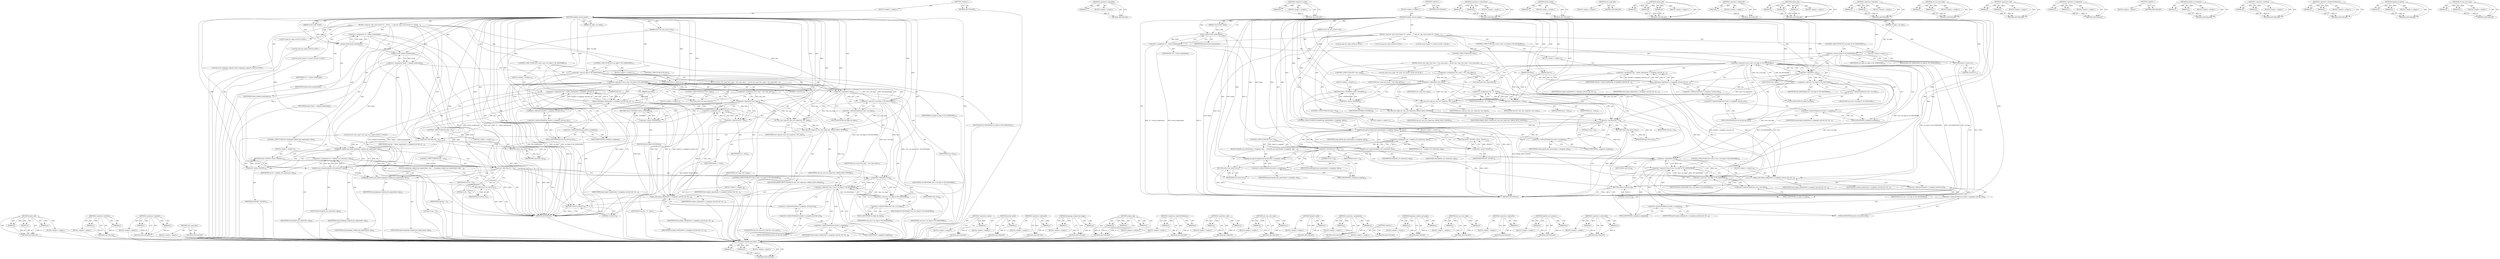 digraph "&lt;operator&gt;.subtraction" {
vulnerable_223 [label=<(METHOD,hugetlb_get_quota)>];
vulnerable_224 [label=<(PARAM,p1)>];
vulnerable_225 [label=<(PARAM,p2)>];
vulnerable_226 [label=<(BLOCK,&lt;empty&gt;,&lt;empty&gt;)>];
vulnerable_227 [label=<(METHOD_RETURN,ANY)>];
vulnerable_177 [label=<(METHOD,&lt;operator&gt;.logicalNot)>];
vulnerable_178 [label=<(PARAM,p1)>];
vulnerable_179 [label=<(BLOCK,&lt;empty&gt;,&lt;empty&gt;)>];
vulnerable_180 [label=<(METHOD_RETURN,ANY)>];
vulnerable_199 [label=<(METHOD,&lt;operator&gt;.minus)>];
vulnerable_200 [label=<(PARAM,p1)>];
vulnerable_201 [label=<(BLOCK,&lt;empty&gt;,&lt;empty&gt;)>];
vulnerable_202 [label=<(METHOD_RETURN,ANY)>];
vulnerable_6 [label=<(METHOD,&lt;global&gt;)<SUB>1</SUB>>];
vulnerable_7 [label=<(BLOCK,&lt;empty&gt;,&lt;empty&gt;)<SUB>1</SUB>>];
vulnerable_8 [label=<(METHOD,hugetlb_reserve_pages)<SUB>1</SUB>>];
vulnerable_9 [label=<(PARAM,struct inode *inode)<SUB>1</SUB>>];
vulnerable_10 [label=<(PARAM,long from)<SUB>2</SUB>>];
vulnerable_11 [label=<(PARAM,long to)<SUB>2</SUB>>];
vulnerable_12 [label=<(PARAM,struct vm_area_struct *vma)<SUB>3</SUB>>];
vulnerable_13 [label=<(PARAM,vm_flags_t vm_flags)<SUB>4</SUB>>];
vulnerable_14 [label=<(BLOCK,{
 	long ret, chg;
 	struct hstate *h = hstate_...,{
 	long ret, chg;
 	struct hstate *h = hstate_...)<SUB>5</SUB>>];
vulnerable_15 [label="<(LOCAL,long ret: long)<SUB>6</SUB>>"];
vulnerable_16 [label="<(LOCAL,long chg: long)<SUB>6</SUB>>"];
vulnerable_17 [label="<(LOCAL,struct hstate* h: hstate*)<SUB>7</SUB>>"];
vulnerable_18 [label=<(&lt;operator&gt;.assignment,*h = hstate_inode(inode))<SUB>7</SUB>>];
vulnerable_19 [label=<(IDENTIFIER,h,*h = hstate_inode(inode))<SUB>7</SUB>>];
vulnerable_20 [label=<(hstate_inode,hstate_inode(inode))<SUB>7</SUB>>];
vulnerable_21 [label=<(IDENTIFIER,inode,hstate_inode(inode))<SUB>7</SUB>>];
vulnerable_22 [label=<(CONTROL_STRUCTURE,IF,if (vm_flags &amp; VM_NORESERVE))<SUB>14</SUB>>];
vulnerable_23 [label=<(&lt;operator&gt;.and,vm_flags &amp; VM_NORESERVE)<SUB>14</SUB>>];
vulnerable_24 [label=<(IDENTIFIER,vm_flags,vm_flags &amp; VM_NORESERVE)<SUB>14</SUB>>];
vulnerable_25 [label=<(IDENTIFIER,VM_NORESERVE,vm_flags &amp; VM_NORESERVE)<SUB>14</SUB>>];
vulnerable_26 [label=<(BLOCK,&lt;empty&gt;,&lt;empty&gt;)<SUB>15</SUB>>];
vulnerable_27 [label=<(RETURN,return 0;,return 0;)<SUB>15</SUB>>];
vulnerable_28 [label=<(LITERAL,0,return 0;)<SUB>15</SUB>>];
vulnerable_29 [label=<(CONTROL_STRUCTURE,IF,if (!vma || vma-&gt;vm_flags &amp; VM_MAYSHARE))<SUB>23</SUB>>];
vulnerable_30 [label=<(&lt;operator&gt;.logicalOr,!vma || vma-&gt;vm_flags &amp; VM_MAYSHARE)<SUB>23</SUB>>];
vulnerable_31 [label=<(&lt;operator&gt;.logicalNot,!vma)<SUB>23</SUB>>];
vulnerable_32 [label=<(IDENTIFIER,vma,!vma)<SUB>23</SUB>>];
vulnerable_33 [label=<(&lt;operator&gt;.and,vma-&gt;vm_flags &amp; VM_MAYSHARE)<SUB>23</SUB>>];
vulnerable_34 [label=<(&lt;operator&gt;.indirectFieldAccess,vma-&gt;vm_flags)<SUB>23</SUB>>];
vulnerable_35 [label=<(IDENTIFIER,vma,vma-&gt;vm_flags &amp; VM_MAYSHARE)<SUB>23</SUB>>];
vulnerable_36 [label=<(FIELD_IDENTIFIER,vm_flags,vm_flags)<SUB>23</SUB>>];
vulnerable_37 [label=<(IDENTIFIER,VM_MAYSHARE,vma-&gt;vm_flags &amp; VM_MAYSHARE)<SUB>23</SUB>>];
vulnerable_38 [label=<(BLOCK,&lt;empty&gt;,&lt;empty&gt;)<SUB>24</SUB>>];
vulnerable_39 [label=<(&lt;operator&gt;.assignment,chg = region_chg(&amp;inode-&gt;i_mapping-&gt;private_lis...)<SUB>24</SUB>>];
vulnerable_40 [label=<(IDENTIFIER,chg,chg = region_chg(&amp;inode-&gt;i_mapping-&gt;private_lis...)<SUB>24</SUB>>];
vulnerable_41 [label=<(region_chg,region_chg(&amp;inode-&gt;i_mapping-&gt;private_list, fro...)<SUB>24</SUB>>];
vulnerable_42 [label=<(&lt;operator&gt;.addressOf,&amp;inode-&gt;i_mapping-&gt;private_list)<SUB>24</SUB>>];
vulnerable_43 [label=<(&lt;operator&gt;.indirectFieldAccess,inode-&gt;i_mapping-&gt;private_list)<SUB>24</SUB>>];
vulnerable_44 [label=<(&lt;operator&gt;.indirectFieldAccess,inode-&gt;i_mapping)<SUB>24</SUB>>];
vulnerable_45 [label=<(IDENTIFIER,inode,region_chg(&amp;inode-&gt;i_mapping-&gt;private_list, fro...)<SUB>24</SUB>>];
vulnerable_46 [label=<(FIELD_IDENTIFIER,i_mapping,i_mapping)<SUB>24</SUB>>];
vulnerable_47 [label=<(FIELD_IDENTIFIER,private_list,private_list)<SUB>24</SUB>>];
vulnerable_48 [label=<(IDENTIFIER,from,region_chg(&amp;inode-&gt;i_mapping-&gt;private_list, fro...)<SUB>24</SUB>>];
vulnerable_49 [label=<(IDENTIFIER,to,region_chg(&amp;inode-&gt;i_mapping-&gt;private_list, fro...)<SUB>24</SUB>>];
vulnerable_50 [label=<(CONTROL_STRUCTURE,ELSE,else)<SUB>25</SUB>>];
vulnerable_51 [label=<(BLOCK,{
		struct resv_map *resv_map = resv_map_alloc(...,{
		struct resv_map *resv_map = resv_map_alloc(...)<SUB>25</SUB>>];
vulnerable_52 [label="<(LOCAL,struct resv_map* resv_map: resv_map*)<SUB>26</SUB>>"];
vulnerable_53 [label=<(&lt;operator&gt;.assignment,*resv_map = resv_map_alloc())<SUB>26</SUB>>];
vulnerable_54 [label=<(IDENTIFIER,resv_map,*resv_map = resv_map_alloc())<SUB>26</SUB>>];
vulnerable_55 [label=<(resv_map_alloc,resv_map_alloc())<SUB>26</SUB>>];
vulnerable_56 [label=<(CONTROL_STRUCTURE,IF,if (!resv_map))<SUB>27</SUB>>];
vulnerable_57 [label=<(&lt;operator&gt;.logicalNot,!resv_map)<SUB>27</SUB>>];
vulnerable_58 [label=<(IDENTIFIER,resv_map,!resv_map)<SUB>27</SUB>>];
vulnerable_59 [label=<(BLOCK,&lt;empty&gt;,&lt;empty&gt;)<SUB>28</SUB>>];
vulnerable_60 [label=<(RETURN,return -ENOMEM;,return -ENOMEM;)<SUB>28</SUB>>];
vulnerable_61 [label=<(&lt;operator&gt;.minus,-ENOMEM)<SUB>28</SUB>>];
vulnerable_62 [label=<(IDENTIFIER,ENOMEM,-ENOMEM)<SUB>28</SUB>>];
vulnerable_63 [label=<(&lt;operator&gt;.assignment,chg = to - from)<SUB>30</SUB>>];
vulnerable_64 [label=<(IDENTIFIER,chg,chg = to - from)<SUB>30</SUB>>];
vulnerable_65 [label=<(&lt;operator&gt;.subtraction,to - from)<SUB>30</SUB>>];
vulnerable_66 [label=<(IDENTIFIER,to,to - from)<SUB>30</SUB>>];
vulnerable_67 [label=<(IDENTIFIER,from,to - from)<SUB>30</SUB>>];
vulnerable_68 [label=<(set_vma_resv_map,set_vma_resv_map(vma, resv_map))<SUB>32</SUB>>];
vulnerable_69 [label=<(IDENTIFIER,vma,set_vma_resv_map(vma, resv_map))<SUB>32</SUB>>];
vulnerable_70 [label=<(IDENTIFIER,resv_map,set_vma_resv_map(vma, resv_map))<SUB>32</SUB>>];
vulnerable_71 [label=<(set_vma_resv_flags,set_vma_resv_flags(vma, HPAGE_RESV_OWNER))<SUB>33</SUB>>];
vulnerable_72 [label=<(IDENTIFIER,vma,set_vma_resv_flags(vma, HPAGE_RESV_OWNER))<SUB>33</SUB>>];
vulnerable_73 [label=<(IDENTIFIER,HPAGE_RESV_OWNER,set_vma_resv_flags(vma, HPAGE_RESV_OWNER))<SUB>33</SUB>>];
vulnerable_74 [label=<(CONTROL_STRUCTURE,IF,if (chg &lt; 0))<SUB>36</SUB>>];
vulnerable_75 [label=<(&lt;operator&gt;.lessThan,chg &lt; 0)<SUB>36</SUB>>];
vulnerable_76 [label=<(IDENTIFIER,chg,chg &lt; 0)<SUB>36</SUB>>];
vulnerable_77 [label=<(LITERAL,0,chg &lt; 0)<SUB>36</SUB>>];
vulnerable_78 [label=<(BLOCK,&lt;empty&gt;,&lt;empty&gt;)<SUB>37</SUB>>];
vulnerable_79 [label=<(RETURN,return chg;,return chg;)<SUB>37</SUB>>];
vulnerable_80 [label=<(IDENTIFIER,chg,return chg;)<SUB>37</SUB>>];
vulnerable_81 [label=<(CONTROL_STRUCTURE,IF,if (hugetlb_get_quota(inode-&gt;i_mapping, chg)))<SUB>40</SUB>>];
vulnerable_82 [label=<(hugetlb_get_quota,hugetlb_get_quota(inode-&gt;i_mapping, chg))<SUB>40</SUB>>];
vulnerable_83 [label=<(&lt;operator&gt;.indirectFieldAccess,inode-&gt;i_mapping)<SUB>40</SUB>>];
vulnerable_84 [label=<(IDENTIFIER,inode,hugetlb_get_quota(inode-&gt;i_mapping, chg))<SUB>40</SUB>>];
vulnerable_85 [label=<(FIELD_IDENTIFIER,i_mapping,i_mapping)<SUB>40</SUB>>];
vulnerable_86 [label=<(IDENTIFIER,chg,hugetlb_get_quota(inode-&gt;i_mapping, chg))<SUB>40</SUB>>];
vulnerable_87 [label=<(BLOCK,&lt;empty&gt;,&lt;empty&gt;)<SUB>41</SUB>>];
vulnerable_88 [label=<(RETURN,return -ENOSPC;,return -ENOSPC;)<SUB>41</SUB>>];
vulnerable_89 [label=<(&lt;operator&gt;.minus,-ENOSPC)<SUB>41</SUB>>];
vulnerable_90 [label=<(IDENTIFIER,ENOSPC,-ENOSPC)<SUB>41</SUB>>];
vulnerable_91 [label=<(&lt;operator&gt;.assignment,ret = hugetlb_acct_memory(h, chg))<SUB>47</SUB>>];
vulnerable_92 [label=<(IDENTIFIER,ret,ret = hugetlb_acct_memory(h, chg))<SUB>47</SUB>>];
vulnerable_93 [label=<(hugetlb_acct_memory,hugetlb_acct_memory(h, chg))<SUB>47</SUB>>];
vulnerable_94 [label=<(IDENTIFIER,h,hugetlb_acct_memory(h, chg))<SUB>47</SUB>>];
vulnerable_95 [label=<(IDENTIFIER,chg,hugetlb_acct_memory(h, chg))<SUB>47</SUB>>];
vulnerable_96 [label=<(CONTROL_STRUCTURE,IF,if (ret &lt; 0))<SUB>48</SUB>>];
vulnerable_97 [label=<(&lt;operator&gt;.lessThan,ret &lt; 0)<SUB>48</SUB>>];
vulnerable_98 [label=<(IDENTIFIER,ret,ret &lt; 0)<SUB>48</SUB>>];
vulnerable_99 [label=<(LITERAL,0,ret &lt; 0)<SUB>48</SUB>>];
vulnerable_100 [label=<(BLOCK,{
		hugetlb_put_quota(inode-&gt;i_mapping, chg);
 ...,{
		hugetlb_put_quota(inode-&gt;i_mapping, chg);
 ...)<SUB>48</SUB>>];
vulnerable_101 [label=<(hugetlb_put_quota,hugetlb_put_quota(inode-&gt;i_mapping, chg))<SUB>49</SUB>>];
vulnerable_102 [label=<(&lt;operator&gt;.indirectFieldAccess,inode-&gt;i_mapping)<SUB>49</SUB>>];
vulnerable_103 [label=<(IDENTIFIER,inode,hugetlb_put_quota(inode-&gt;i_mapping, chg))<SUB>49</SUB>>];
vulnerable_104 [label=<(FIELD_IDENTIFIER,i_mapping,i_mapping)<SUB>49</SUB>>];
vulnerable_105 [label=<(IDENTIFIER,chg,hugetlb_put_quota(inode-&gt;i_mapping, chg))<SUB>49</SUB>>];
vulnerable_106 [label=<(RETURN,return ret;,return ret;)<SUB>50</SUB>>];
vulnerable_107 [label=<(IDENTIFIER,ret,return ret;)<SUB>50</SUB>>];
vulnerable_108 [label=<(CONTROL_STRUCTURE,IF,if (!vma || vma-&gt;vm_flags &amp; VM_MAYSHARE))<SUB>64</SUB>>];
vulnerable_109 [label=<(&lt;operator&gt;.logicalOr,!vma || vma-&gt;vm_flags &amp; VM_MAYSHARE)<SUB>64</SUB>>];
vulnerable_110 [label=<(&lt;operator&gt;.logicalNot,!vma)<SUB>64</SUB>>];
vulnerable_111 [label=<(IDENTIFIER,vma,!vma)<SUB>64</SUB>>];
vulnerable_112 [label=<(&lt;operator&gt;.and,vma-&gt;vm_flags &amp; VM_MAYSHARE)<SUB>64</SUB>>];
vulnerable_113 [label=<(&lt;operator&gt;.indirectFieldAccess,vma-&gt;vm_flags)<SUB>64</SUB>>];
vulnerable_114 [label=<(IDENTIFIER,vma,vma-&gt;vm_flags &amp; VM_MAYSHARE)<SUB>64</SUB>>];
vulnerable_115 [label=<(FIELD_IDENTIFIER,vm_flags,vm_flags)<SUB>64</SUB>>];
vulnerable_116 [label=<(IDENTIFIER,VM_MAYSHARE,vma-&gt;vm_flags &amp; VM_MAYSHARE)<SUB>64</SUB>>];
vulnerable_117 [label=<(BLOCK,&lt;empty&gt;,&lt;empty&gt;)<SUB>65</SUB>>];
vulnerable_118 [label=<(region_add,region_add(&amp;inode-&gt;i_mapping-&gt;private_list, fro...)<SUB>65</SUB>>];
vulnerable_119 [label=<(&lt;operator&gt;.addressOf,&amp;inode-&gt;i_mapping-&gt;private_list)<SUB>65</SUB>>];
vulnerable_120 [label=<(&lt;operator&gt;.indirectFieldAccess,inode-&gt;i_mapping-&gt;private_list)<SUB>65</SUB>>];
vulnerable_121 [label=<(&lt;operator&gt;.indirectFieldAccess,inode-&gt;i_mapping)<SUB>65</SUB>>];
vulnerable_122 [label=<(IDENTIFIER,inode,region_add(&amp;inode-&gt;i_mapping-&gt;private_list, fro...)<SUB>65</SUB>>];
vulnerable_123 [label=<(FIELD_IDENTIFIER,i_mapping,i_mapping)<SUB>65</SUB>>];
vulnerable_124 [label=<(FIELD_IDENTIFIER,private_list,private_list)<SUB>65</SUB>>];
vulnerable_125 [label=<(IDENTIFIER,from,region_add(&amp;inode-&gt;i_mapping-&gt;private_list, fro...)<SUB>65</SUB>>];
vulnerable_126 [label=<(IDENTIFIER,to,region_add(&amp;inode-&gt;i_mapping-&gt;private_list, fro...)<SUB>65</SUB>>];
vulnerable_127 [label=<(RETURN,return 0;,return 0;)<SUB>66</SUB>>];
vulnerable_128 [label=<(LITERAL,0,return 0;)<SUB>66</SUB>>];
vulnerable_129 [label=<(METHOD_RETURN,int)<SUB>1</SUB>>];
vulnerable_131 [label=<(METHOD_RETURN,ANY)<SUB>1</SUB>>];
vulnerable_203 [label=<(METHOD,&lt;operator&gt;.subtraction)>];
vulnerable_204 [label=<(PARAM,p1)>];
vulnerable_205 [label=<(PARAM,p2)>];
vulnerable_206 [label=<(BLOCK,&lt;empty&gt;,&lt;empty&gt;)>];
vulnerable_207 [label=<(METHOD_RETURN,ANY)>];
vulnerable_163 [label=<(METHOD,hstate_inode)>];
vulnerable_164 [label=<(PARAM,p1)>];
vulnerable_165 [label=<(BLOCK,&lt;empty&gt;,&lt;empty&gt;)>];
vulnerable_166 [label=<(METHOD_RETURN,ANY)>];
vulnerable_196 [label=<(METHOD,resv_map_alloc)>];
vulnerable_197 [label=<(BLOCK,&lt;empty&gt;,&lt;empty&gt;)>];
vulnerable_198 [label=<(METHOD_RETURN,ANY)>];
vulnerable_238 [label=<(METHOD,region_add)>];
vulnerable_239 [label=<(PARAM,p1)>];
vulnerable_240 [label=<(PARAM,p2)>];
vulnerable_241 [label=<(PARAM,p3)>];
vulnerable_242 [label=<(BLOCK,&lt;empty&gt;,&lt;empty&gt;)>];
vulnerable_243 [label=<(METHOD_RETURN,ANY)>];
vulnerable_192 [label=<(METHOD,&lt;operator&gt;.addressOf)>];
vulnerable_193 [label=<(PARAM,p1)>];
vulnerable_194 [label=<(BLOCK,&lt;empty&gt;,&lt;empty&gt;)>];
vulnerable_195 [label=<(METHOD_RETURN,ANY)>];
vulnerable_186 [label=<(METHOD,region_chg)>];
vulnerable_187 [label=<(PARAM,p1)>];
vulnerable_188 [label=<(PARAM,p2)>];
vulnerable_189 [label=<(PARAM,p3)>];
vulnerable_190 [label=<(BLOCK,&lt;empty&gt;,&lt;empty&gt;)>];
vulnerable_191 [label=<(METHOD_RETURN,ANY)>];
vulnerable_172 [label=<(METHOD,&lt;operator&gt;.logicalOr)>];
vulnerable_173 [label=<(PARAM,p1)>];
vulnerable_174 [label=<(PARAM,p2)>];
vulnerable_175 [label=<(BLOCK,&lt;empty&gt;,&lt;empty&gt;)>];
vulnerable_176 [label=<(METHOD_RETURN,ANY)>];
vulnerable_213 [label=<(METHOD,set_vma_resv_flags)>];
vulnerable_214 [label=<(PARAM,p1)>];
vulnerable_215 [label=<(PARAM,p2)>];
vulnerable_216 [label=<(BLOCK,&lt;empty&gt;,&lt;empty&gt;)>];
vulnerable_217 [label=<(METHOD_RETURN,ANY)>];
vulnerable_167 [label=<(METHOD,&lt;operator&gt;.and)>];
vulnerable_168 [label=<(PARAM,p1)>];
vulnerable_169 [label=<(PARAM,p2)>];
vulnerable_170 [label=<(BLOCK,&lt;empty&gt;,&lt;empty&gt;)>];
vulnerable_171 [label=<(METHOD_RETURN,ANY)>];
vulnerable_158 [label=<(METHOD,&lt;operator&gt;.assignment)>];
vulnerable_159 [label=<(PARAM,p1)>];
vulnerable_160 [label=<(PARAM,p2)>];
vulnerable_161 [label=<(BLOCK,&lt;empty&gt;,&lt;empty&gt;)>];
vulnerable_162 [label=<(METHOD_RETURN,ANY)>];
vulnerable_152 [label=<(METHOD,&lt;global&gt;)<SUB>1</SUB>>];
vulnerable_153 [label=<(BLOCK,&lt;empty&gt;,&lt;empty&gt;)>];
vulnerable_154 [label=<(METHOD_RETURN,ANY)>];
vulnerable_228 [label=<(METHOD,hugetlb_acct_memory)>];
vulnerable_229 [label=<(PARAM,p1)>];
vulnerable_230 [label=<(PARAM,p2)>];
vulnerable_231 [label=<(BLOCK,&lt;empty&gt;,&lt;empty&gt;)>];
vulnerable_232 [label=<(METHOD_RETURN,ANY)>];
vulnerable_218 [label=<(METHOD,&lt;operator&gt;.lessThan)>];
vulnerable_219 [label=<(PARAM,p1)>];
vulnerable_220 [label=<(PARAM,p2)>];
vulnerable_221 [label=<(BLOCK,&lt;empty&gt;,&lt;empty&gt;)>];
vulnerable_222 [label=<(METHOD_RETURN,ANY)>];
vulnerable_181 [label=<(METHOD,&lt;operator&gt;.indirectFieldAccess)>];
vulnerable_182 [label=<(PARAM,p1)>];
vulnerable_183 [label=<(PARAM,p2)>];
vulnerable_184 [label=<(BLOCK,&lt;empty&gt;,&lt;empty&gt;)>];
vulnerable_185 [label=<(METHOD_RETURN,ANY)>];
vulnerable_233 [label=<(METHOD,hugetlb_put_quota)>];
vulnerable_234 [label=<(PARAM,p1)>];
vulnerable_235 [label=<(PARAM,p2)>];
vulnerable_236 [label=<(BLOCK,&lt;empty&gt;,&lt;empty&gt;)>];
vulnerable_237 [label=<(METHOD_RETURN,ANY)>];
vulnerable_208 [label=<(METHOD,set_vma_resv_map)>];
vulnerable_209 [label=<(PARAM,p1)>];
vulnerable_210 [label=<(PARAM,p2)>];
vulnerable_211 [label=<(BLOCK,&lt;empty&gt;,&lt;empty&gt;)>];
vulnerable_212 [label=<(METHOD_RETURN,ANY)>];
fixed_245 [label=<(METHOD,region_add)>];
fixed_246 [label=<(PARAM,p1)>];
fixed_247 [label=<(PARAM,p2)>];
fixed_248 [label=<(PARAM,p3)>];
fixed_249 [label=<(BLOCK,&lt;empty&gt;,&lt;empty&gt;)>];
fixed_250 [label=<(METHOD_RETURN,ANY)>];
fixed_225 [label=<(METHOD,&lt;operator&gt;.lessThan)>];
fixed_226 [label=<(PARAM,p1)>];
fixed_227 [label=<(PARAM,p2)>];
fixed_228 [label=<(BLOCK,&lt;empty&gt;,&lt;empty&gt;)>];
fixed_229 [label=<(METHOD_RETURN,ANY)>];
fixed_179 [label=<(METHOD,&lt;operator&gt;.logicalOr)>];
fixed_180 [label=<(PARAM,p1)>];
fixed_181 [label=<(PARAM,p2)>];
fixed_182 [label=<(BLOCK,&lt;empty&gt;,&lt;empty&gt;)>];
fixed_183 [label=<(METHOD_RETURN,ANY)>];
fixed_203 [label=<(METHOD,resv_map_alloc)>];
fixed_204 [label=<(BLOCK,&lt;empty&gt;,&lt;empty&gt;)>];
fixed_205 [label=<(METHOD_RETURN,ANY)>];
fixed_6 [label=<(METHOD,&lt;global&gt;)<SUB>1</SUB>>];
fixed_7 [label=<(BLOCK,&lt;empty&gt;,&lt;empty&gt;)<SUB>1</SUB>>];
fixed_8 [label=<(METHOD,hugetlb_reserve_pages)<SUB>1</SUB>>];
fixed_9 [label=<(PARAM,struct inode *inode)<SUB>1</SUB>>];
fixed_10 [label=<(PARAM,long from)<SUB>2</SUB>>];
fixed_11 [label=<(PARAM,long to)<SUB>2</SUB>>];
fixed_12 [label=<(PARAM,struct vm_area_struct *vma)<SUB>3</SUB>>];
fixed_13 [label=<(PARAM,vm_flags_t vm_flags)<SUB>4</SUB>>];
fixed_14 [label=<(BLOCK,{
 	long ret, chg;
 	struct hstate *h = hstate_...,{
 	long ret, chg;
 	struct hstate *h = hstate_...)<SUB>5</SUB>>];
fixed_15 [label="<(LOCAL,long ret: long)<SUB>6</SUB>>"];
fixed_16 [label="<(LOCAL,long chg: long)<SUB>6</SUB>>"];
fixed_17 [label="<(LOCAL,struct hstate* h: hstate*)<SUB>7</SUB>>"];
fixed_18 [label=<(&lt;operator&gt;.assignment,*h = hstate_inode(inode))<SUB>7</SUB>>];
fixed_19 [label=<(IDENTIFIER,h,*h = hstate_inode(inode))<SUB>7</SUB>>];
fixed_20 [label=<(hstate_inode,hstate_inode(inode))<SUB>7</SUB>>];
fixed_21 [label=<(IDENTIFIER,inode,hstate_inode(inode))<SUB>7</SUB>>];
fixed_22 [label="<(LOCAL,struct hugepage_subpool* spool: hugepage_subpool*)<SUB>8</SUB>>"];
fixed_23 [label=<(&lt;operator&gt;.assignment,*spool = subpool_inode(inode))<SUB>8</SUB>>];
fixed_24 [label=<(IDENTIFIER,spool,*spool = subpool_inode(inode))<SUB>8</SUB>>];
fixed_25 [label=<(subpool_inode,subpool_inode(inode))<SUB>8</SUB>>];
fixed_26 [label=<(IDENTIFIER,inode,subpool_inode(inode))<SUB>8</SUB>>];
fixed_27 [label=<(CONTROL_STRUCTURE,IF,if (vm_flags &amp; VM_NORESERVE))<SUB>15</SUB>>];
fixed_28 [label=<(&lt;operator&gt;.and,vm_flags &amp; VM_NORESERVE)<SUB>15</SUB>>];
fixed_29 [label=<(IDENTIFIER,vm_flags,vm_flags &amp; VM_NORESERVE)<SUB>15</SUB>>];
fixed_30 [label=<(IDENTIFIER,VM_NORESERVE,vm_flags &amp; VM_NORESERVE)<SUB>15</SUB>>];
fixed_31 [label=<(BLOCK,&lt;empty&gt;,&lt;empty&gt;)<SUB>16</SUB>>];
fixed_32 [label=<(RETURN,return 0;,return 0;)<SUB>16</SUB>>];
fixed_33 [label=<(LITERAL,0,return 0;)<SUB>16</SUB>>];
fixed_34 [label=<(CONTROL_STRUCTURE,IF,if (!vma || vma-&gt;vm_flags &amp; VM_MAYSHARE))<SUB>24</SUB>>];
fixed_35 [label=<(&lt;operator&gt;.logicalOr,!vma || vma-&gt;vm_flags &amp; VM_MAYSHARE)<SUB>24</SUB>>];
fixed_36 [label=<(&lt;operator&gt;.logicalNot,!vma)<SUB>24</SUB>>];
fixed_37 [label=<(IDENTIFIER,vma,!vma)<SUB>24</SUB>>];
fixed_38 [label=<(&lt;operator&gt;.and,vma-&gt;vm_flags &amp; VM_MAYSHARE)<SUB>24</SUB>>];
fixed_39 [label=<(&lt;operator&gt;.indirectFieldAccess,vma-&gt;vm_flags)<SUB>24</SUB>>];
fixed_40 [label=<(IDENTIFIER,vma,vma-&gt;vm_flags &amp; VM_MAYSHARE)<SUB>24</SUB>>];
fixed_41 [label=<(FIELD_IDENTIFIER,vm_flags,vm_flags)<SUB>24</SUB>>];
fixed_42 [label=<(IDENTIFIER,VM_MAYSHARE,vma-&gt;vm_flags &amp; VM_MAYSHARE)<SUB>24</SUB>>];
fixed_43 [label=<(BLOCK,&lt;empty&gt;,&lt;empty&gt;)<SUB>25</SUB>>];
fixed_44 [label=<(&lt;operator&gt;.assignment,chg = region_chg(&amp;inode-&gt;i_mapping-&gt;private_lis...)<SUB>25</SUB>>];
fixed_45 [label=<(IDENTIFIER,chg,chg = region_chg(&amp;inode-&gt;i_mapping-&gt;private_lis...)<SUB>25</SUB>>];
fixed_46 [label=<(region_chg,region_chg(&amp;inode-&gt;i_mapping-&gt;private_list, fro...)<SUB>25</SUB>>];
fixed_47 [label=<(&lt;operator&gt;.addressOf,&amp;inode-&gt;i_mapping-&gt;private_list)<SUB>25</SUB>>];
fixed_48 [label=<(&lt;operator&gt;.indirectFieldAccess,inode-&gt;i_mapping-&gt;private_list)<SUB>25</SUB>>];
fixed_49 [label=<(&lt;operator&gt;.indirectFieldAccess,inode-&gt;i_mapping)<SUB>25</SUB>>];
fixed_50 [label=<(IDENTIFIER,inode,region_chg(&amp;inode-&gt;i_mapping-&gt;private_list, fro...)<SUB>25</SUB>>];
fixed_51 [label=<(FIELD_IDENTIFIER,i_mapping,i_mapping)<SUB>25</SUB>>];
fixed_52 [label=<(FIELD_IDENTIFIER,private_list,private_list)<SUB>25</SUB>>];
fixed_53 [label=<(IDENTIFIER,from,region_chg(&amp;inode-&gt;i_mapping-&gt;private_list, fro...)<SUB>25</SUB>>];
fixed_54 [label=<(IDENTIFIER,to,region_chg(&amp;inode-&gt;i_mapping-&gt;private_list, fro...)<SUB>25</SUB>>];
fixed_55 [label=<(CONTROL_STRUCTURE,ELSE,else)<SUB>26</SUB>>];
fixed_56 [label=<(BLOCK,{
		struct resv_map *resv_map = resv_map_alloc(...,{
		struct resv_map *resv_map = resv_map_alloc(...)<SUB>26</SUB>>];
fixed_57 [label="<(LOCAL,struct resv_map* resv_map: resv_map*)<SUB>27</SUB>>"];
fixed_58 [label=<(&lt;operator&gt;.assignment,*resv_map = resv_map_alloc())<SUB>27</SUB>>];
fixed_59 [label=<(IDENTIFIER,resv_map,*resv_map = resv_map_alloc())<SUB>27</SUB>>];
fixed_60 [label=<(resv_map_alloc,resv_map_alloc())<SUB>27</SUB>>];
fixed_61 [label=<(CONTROL_STRUCTURE,IF,if (!resv_map))<SUB>28</SUB>>];
fixed_62 [label=<(&lt;operator&gt;.logicalNot,!resv_map)<SUB>28</SUB>>];
fixed_63 [label=<(IDENTIFIER,resv_map,!resv_map)<SUB>28</SUB>>];
fixed_64 [label=<(BLOCK,&lt;empty&gt;,&lt;empty&gt;)<SUB>29</SUB>>];
fixed_65 [label=<(RETURN,return -ENOMEM;,return -ENOMEM;)<SUB>29</SUB>>];
fixed_66 [label=<(&lt;operator&gt;.minus,-ENOMEM)<SUB>29</SUB>>];
fixed_67 [label=<(IDENTIFIER,ENOMEM,-ENOMEM)<SUB>29</SUB>>];
fixed_68 [label=<(&lt;operator&gt;.assignment,chg = to - from)<SUB>31</SUB>>];
fixed_69 [label=<(IDENTIFIER,chg,chg = to - from)<SUB>31</SUB>>];
fixed_70 [label=<(&lt;operator&gt;.subtraction,to - from)<SUB>31</SUB>>];
fixed_71 [label=<(IDENTIFIER,to,to - from)<SUB>31</SUB>>];
fixed_72 [label=<(IDENTIFIER,from,to - from)<SUB>31</SUB>>];
fixed_73 [label=<(set_vma_resv_map,set_vma_resv_map(vma, resv_map))<SUB>33</SUB>>];
fixed_74 [label=<(IDENTIFIER,vma,set_vma_resv_map(vma, resv_map))<SUB>33</SUB>>];
fixed_75 [label=<(IDENTIFIER,resv_map,set_vma_resv_map(vma, resv_map))<SUB>33</SUB>>];
fixed_76 [label=<(set_vma_resv_flags,set_vma_resv_flags(vma, HPAGE_RESV_OWNER))<SUB>34</SUB>>];
fixed_77 [label=<(IDENTIFIER,vma,set_vma_resv_flags(vma, HPAGE_RESV_OWNER))<SUB>34</SUB>>];
fixed_78 [label=<(IDENTIFIER,HPAGE_RESV_OWNER,set_vma_resv_flags(vma, HPAGE_RESV_OWNER))<SUB>34</SUB>>];
fixed_79 [label=<(CONTROL_STRUCTURE,IF,if (chg &lt; 0))<SUB>37</SUB>>];
fixed_80 [label=<(&lt;operator&gt;.lessThan,chg &lt; 0)<SUB>37</SUB>>];
fixed_81 [label=<(IDENTIFIER,chg,chg &lt; 0)<SUB>37</SUB>>];
fixed_82 [label=<(LITERAL,0,chg &lt; 0)<SUB>37</SUB>>];
fixed_83 [label=<(BLOCK,&lt;empty&gt;,&lt;empty&gt;)<SUB>38</SUB>>];
fixed_84 [label=<(RETURN,return chg;,return chg;)<SUB>38</SUB>>];
fixed_85 [label=<(IDENTIFIER,chg,return chg;)<SUB>38</SUB>>];
fixed_86 [label=<(CONTROL_STRUCTURE,IF,if (hugepage_subpool_get_pages(spool, chg)))<SUB>41</SUB>>];
fixed_87 [label=<(hugepage_subpool_get_pages,hugepage_subpool_get_pages(spool, chg))<SUB>41</SUB>>];
fixed_88 [label=<(IDENTIFIER,spool,hugepage_subpool_get_pages(spool, chg))<SUB>41</SUB>>];
fixed_89 [label=<(IDENTIFIER,chg,hugepage_subpool_get_pages(spool, chg))<SUB>41</SUB>>];
fixed_90 [label=<(BLOCK,&lt;empty&gt;,&lt;empty&gt;)<SUB>42</SUB>>];
fixed_91 [label=<(RETURN,return -ENOSPC;,return -ENOSPC;)<SUB>42</SUB>>];
fixed_92 [label=<(&lt;operator&gt;.minus,-ENOSPC)<SUB>42</SUB>>];
fixed_93 [label=<(IDENTIFIER,ENOSPC,-ENOSPC)<SUB>42</SUB>>];
fixed_94 [label=<(&lt;operator&gt;.assignment,ret = hugetlb_acct_memory(h, chg))<SUB>48</SUB>>];
fixed_95 [label=<(IDENTIFIER,ret,ret = hugetlb_acct_memory(h, chg))<SUB>48</SUB>>];
fixed_96 [label=<(hugetlb_acct_memory,hugetlb_acct_memory(h, chg))<SUB>48</SUB>>];
fixed_97 [label=<(IDENTIFIER,h,hugetlb_acct_memory(h, chg))<SUB>48</SUB>>];
fixed_98 [label=<(IDENTIFIER,chg,hugetlb_acct_memory(h, chg))<SUB>48</SUB>>];
fixed_99 [label=<(CONTROL_STRUCTURE,IF,if (ret &lt; 0))<SUB>49</SUB>>];
fixed_100 [label=<(&lt;operator&gt;.lessThan,ret &lt; 0)<SUB>49</SUB>>];
fixed_101 [label=<(IDENTIFIER,ret,ret &lt; 0)<SUB>49</SUB>>];
fixed_102 [label=<(LITERAL,0,ret &lt; 0)<SUB>49</SUB>>];
fixed_103 [label=<(BLOCK,{
		hugepage_subpool_put_pages(spool, chg);
 		...,{
		hugepage_subpool_put_pages(spool, chg);
 		...)<SUB>49</SUB>>];
fixed_104 [label=<(hugepage_subpool_put_pages,hugepage_subpool_put_pages(spool, chg))<SUB>50</SUB>>];
fixed_105 [label=<(IDENTIFIER,spool,hugepage_subpool_put_pages(spool, chg))<SUB>50</SUB>>];
fixed_106 [label=<(IDENTIFIER,chg,hugepage_subpool_put_pages(spool, chg))<SUB>50</SUB>>];
fixed_107 [label=<(RETURN,return ret;,return ret;)<SUB>51</SUB>>];
fixed_108 [label=<(IDENTIFIER,ret,return ret;)<SUB>51</SUB>>];
fixed_109 [label=<(CONTROL_STRUCTURE,IF,if (!vma || vma-&gt;vm_flags &amp; VM_MAYSHARE))<SUB>65</SUB>>];
fixed_110 [label=<(&lt;operator&gt;.logicalOr,!vma || vma-&gt;vm_flags &amp; VM_MAYSHARE)<SUB>65</SUB>>];
fixed_111 [label=<(&lt;operator&gt;.logicalNot,!vma)<SUB>65</SUB>>];
fixed_112 [label=<(IDENTIFIER,vma,!vma)<SUB>65</SUB>>];
fixed_113 [label=<(&lt;operator&gt;.and,vma-&gt;vm_flags &amp; VM_MAYSHARE)<SUB>65</SUB>>];
fixed_114 [label=<(&lt;operator&gt;.indirectFieldAccess,vma-&gt;vm_flags)<SUB>65</SUB>>];
fixed_115 [label=<(IDENTIFIER,vma,vma-&gt;vm_flags &amp; VM_MAYSHARE)<SUB>65</SUB>>];
fixed_116 [label=<(FIELD_IDENTIFIER,vm_flags,vm_flags)<SUB>65</SUB>>];
fixed_117 [label=<(IDENTIFIER,VM_MAYSHARE,vma-&gt;vm_flags &amp; VM_MAYSHARE)<SUB>65</SUB>>];
fixed_118 [label=<(BLOCK,&lt;empty&gt;,&lt;empty&gt;)<SUB>66</SUB>>];
fixed_119 [label=<(region_add,region_add(&amp;inode-&gt;i_mapping-&gt;private_list, fro...)<SUB>66</SUB>>];
fixed_120 [label=<(&lt;operator&gt;.addressOf,&amp;inode-&gt;i_mapping-&gt;private_list)<SUB>66</SUB>>];
fixed_121 [label=<(&lt;operator&gt;.indirectFieldAccess,inode-&gt;i_mapping-&gt;private_list)<SUB>66</SUB>>];
fixed_122 [label=<(&lt;operator&gt;.indirectFieldAccess,inode-&gt;i_mapping)<SUB>66</SUB>>];
fixed_123 [label=<(IDENTIFIER,inode,region_add(&amp;inode-&gt;i_mapping-&gt;private_list, fro...)<SUB>66</SUB>>];
fixed_124 [label=<(FIELD_IDENTIFIER,i_mapping,i_mapping)<SUB>66</SUB>>];
fixed_125 [label=<(FIELD_IDENTIFIER,private_list,private_list)<SUB>66</SUB>>];
fixed_126 [label=<(IDENTIFIER,from,region_add(&amp;inode-&gt;i_mapping-&gt;private_list, fro...)<SUB>66</SUB>>];
fixed_127 [label=<(IDENTIFIER,to,region_add(&amp;inode-&gt;i_mapping-&gt;private_list, fro...)<SUB>66</SUB>>];
fixed_128 [label=<(RETURN,return 0;,return 0;)<SUB>67</SUB>>];
fixed_129 [label=<(LITERAL,0,return 0;)<SUB>67</SUB>>];
fixed_130 [label=<(METHOD_RETURN,int)<SUB>1</SUB>>];
fixed_132 [label=<(METHOD_RETURN,ANY)<SUB>1</SUB>>];
fixed_206 [label=<(METHOD,&lt;operator&gt;.minus)>];
fixed_207 [label=<(PARAM,p1)>];
fixed_208 [label=<(BLOCK,&lt;empty&gt;,&lt;empty&gt;)>];
fixed_209 [label=<(METHOD_RETURN,ANY)>];
fixed_166 [label=<(METHOD,hstate_inode)>];
fixed_167 [label=<(PARAM,p1)>];
fixed_168 [label=<(BLOCK,&lt;empty&gt;,&lt;empty&gt;)>];
fixed_169 [label=<(METHOD_RETURN,ANY)>];
fixed_199 [label=<(METHOD,&lt;operator&gt;.addressOf)>];
fixed_200 [label=<(PARAM,p1)>];
fixed_201 [label=<(BLOCK,&lt;empty&gt;,&lt;empty&gt;)>];
fixed_202 [label=<(METHOD_RETURN,ANY)>];
fixed_240 [label=<(METHOD,hugepage_subpool_put_pages)>];
fixed_241 [label=<(PARAM,p1)>];
fixed_242 [label=<(PARAM,p2)>];
fixed_243 [label=<(BLOCK,&lt;empty&gt;,&lt;empty&gt;)>];
fixed_244 [label=<(METHOD_RETURN,ANY)>];
fixed_193 [label=<(METHOD,region_chg)>];
fixed_194 [label=<(PARAM,p1)>];
fixed_195 [label=<(PARAM,p2)>];
fixed_196 [label=<(PARAM,p3)>];
fixed_197 [label=<(BLOCK,&lt;empty&gt;,&lt;empty&gt;)>];
fixed_198 [label=<(METHOD_RETURN,ANY)>];
fixed_188 [label=<(METHOD,&lt;operator&gt;.indirectFieldAccess)>];
fixed_189 [label=<(PARAM,p1)>];
fixed_190 [label=<(PARAM,p2)>];
fixed_191 [label=<(BLOCK,&lt;empty&gt;,&lt;empty&gt;)>];
fixed_192 [label=<(METHOD_RETURN,ANY)>];
fixed_174 [label=<(METHOD,&lt;operator&gt;.and)>];
fixed_175 [label=<(PARAM,p1)>];
fixed_176 [label=<(PARAM,p2)>];
fixed_177 [label=<(BLOCK,&lt;empty&gt;,&lt;empty&gt;)>];
fixed_178 [label=<(METHOD_RETURN,ANY)>];
fixed_215 [label=<(METHOD,set_vma_resv_map)>];
fixed_216 [label=<(PARAM,p1)>];
fixed_217 [label=<(PARAM,p2)>];
fixed_218 [label=<(BLOCK,&lt;empty&gt;,&lt;empty&gt;)>];
fixed_219 [label=<(METHOD_RETURN,ANY)>];
fixed_170 [label=<(METHOD,subpool_inode)>];
fixed_171 [label=<(PARAM,p1)>];
fixed_172 [label=<(BLOCK,&lt;empty&gt;,&lt;empty&gt;)>];
fixed_173 [label=<(METHOD_RETURN,ANY)>];
fixed_161 [label=<(METHOD,&lt;operator&gt;.assignment)>];
fixed_162 [label=<(PARAM,p1)>];
fixed_163 [label=<(PARAM,p2)>];
fixed_164 [label=<(BLOCK,&lt;empty&gt;,&lt;empty&gt;)>];
fixed_165 [label=<(METHOD_RETURN,ANY)>];
fixed_155 [label=<(METHOD,&lt;global&gt;)<SUB>1</SUB>>];
fixed_156 [label=<(BLOCK,&lt;empty&gt;,&lt;empty&gt;)>];
fixed_157 [label=<(METHOD_RETURN,ANY)>];
fixed_230 [label=<(METHOD,hugepage_subpool_get_pages)>];
fixed_231 [label=<(PARAM,p1)>];
fixed_232 [label=<(PARAM,p2)>];
fixed_233 [label=<(BLOCK,&lt;empty&gt;,&lt;empty&gt;)>];
fixed_234 [label=<(METHOD_RETURN,ANY)>];
fixed_220 [label=<(METHOD,set_vma_resv_flags)>];
fixed_221 [label=<(PARAM,p1)>];
fixed_222 [label=<(PARAM,p2)>];
fixed_223 [label=<(BLOCK,&lt;empty&gt;,&lt;empty&gt;)>];
fixed_224 [label=<(METHOD_RETURN,ANY)>];
fixed_184 [label=<(METHOD,&lt;operator&gt;.logicalNot)>];
fixed_185 [label=<(PARAM,p1)>];
fixed_186 [label=<(BLOCK,&lt;empty&gt;,&lt;empty&gt;)>];
fixed_187 [label=<(METHOD_RETURN,ANY)>];
fixed_235 [label=<(METHOD,hugetlb_acct_memory)>];
fixed_236 [label=<(PARAM,p1)>];
fixed_237 [label=<(PARAM,p2)>];
fixed_238 [label=<(BLOCK,&lt;empty&gt;,&lt;empty&gt;)>];
fixed_239 [label=<(METHOD_RETURN,ANY)>];
fixed_210 [label=<(METHOD,&lt;operator&gt;.subtraction)>];
fixed_211 [label=<(PARAM,p1)>];
fixed_212 [label=<(PARAM,p2)>];
fixed_213 [label=<(BLOCK,&lt;empty&gt;,&lt;empty&gt;)>];
fixed_214 [label=<(METHOD_RETURN,ANY)>];
vulnerable_223 -> vulnerable_224  [key=0, label="AST: "];
vulnerable_223 -> vulnerable_224  [key=1, label="DDG: "];
vulnerable_223 -> vulnerable_226  [key=0, label="AST: "];
vulnerable_223 -> vulnerable_225  [key=0, label="AST: "];
vulnerable_223 -> vulnerable_225  [key=1, label="DDG: "];
vulnerable_223 -> vulnerable_227  [key=0, label="AST: "];
vulnerable_223 -> vulnerable_227  [key=1, label="CFG: "];
vulnerable_224 -> vulnerable_227  [key=0, label="DDG: p1"];
vulnerable_225 -> vulnerable_227  [key=0, label="DDG: p2"];
vulnerable_177 -> vulnerable_178  [key=0, label="AST: "];
vulnerable_177 -> vulnerable_178  [key=1, label="DDG: "];
vulnerable_177 -> vulnerable_179  [key=0, label="AST: "];
vulnerable_177 -> vulnerable_180  [key=0, label="AST: "];
vulnerable_177 -> vulnerable_180  [key=1, label="CFG: "];
vulnerable_178 -> vulnerable_180  [key=0, label="DDG: p1"];
vulnerable_199 -> vulnerable_200  [key=0, label="AST: "];
vulnerable_199 -> vulnerable_200  [key=1, label="DDG: "];
vulnerable_199 -> vulnerable_201  [key=0, label="AST: "];
vulnerable_199 -> vulnerable_202  [key=0, label="AST: "];
vulnerable_199 -> vulnerable_202  [key=1, label="CFG: "];
vulnerable_200 -> vulnerable_202  [key=0, label="DDG: p1"];
vulnerable_6 -> vulnerable_7  [key=0, label="AST: "];
vulnerable_6 -> vulnerable_131  [key=0, label="AST: "];
vulnerable_6 -> vulnerable_131  [key=1, label="CFG: "];
vulnerable_7 -> vulnerable_8  [key=0, label="AST: "];
vulnerable_8 -> vulnerable_9  [key=0, label="AST: "];
vulnerable_8 -> vulnerable_9  [key=1, label="DDG: "];
vulnerable_8 -> vulnerable_10  [key=0, label="AST: "];
vulnerable_8 -> vulnerable_10  [key=1, label="DDG: "];
vulnerable_8 -> vulnerable_11  [key=0, label="AST: "];
vulnerable_8 -> vulnerable_11  [key=1, label="DDG: "];
vulnerable_8 -> vulnerable_12  [key=0, label="AST: "];
vulnerable_8 -> vulnerable_12  [key=1, label="DDG: "];
vulnerable_8 -> vulnerable_13  [key=0, label="AST: "];
vulnerable_8 -> vulnerable_13  [key=1, label="DDG: "];
vulnerable_8 -> vulnerable_14  [key=0, label="AST: "];
vulnerable_8 -> vulnerable_129  [key=0, label="AST: "];
vulnerable_8 -> vulnerable_20  [key=0, label="CFG: "];
vulnerable_8 -> vulnerable_20  [key=1, label="DDG: "];
vulnerable_8 -> vulnerable_127  [key=0, label="DDG: "];
vulnerable_8 -> vulnerable_128  [key=0, label="DDG: "];
vulnerable_8 -> vulnerable_23  [key=0, label="DDG: "];
vulnerable_8 -> vulnerable_27  [key=0, label="DDG: "];
vulnerable_8 -> vulnerable_75  [key=0, label="DDG: "];
vulnerable_8 -> vulnerable_82  [key=0, label="DDG: "];
vulnerable_8 -> vulnerable_93  [key=0, label="DDG: "];
vulnerable_8 -> vulnerable_97  [key=0, label="DDG: "];
vulnerable_8 -> vulnerable_28  [key=0, label="DDG: "];
vulnerable_8 -> vulnerable_31  [key=0, label="DDG: "];
vulnerable_8 -> vulnerable_33  [key=0, label="DDG: "];
vulnerable_8 -> vulnerable_53  [key=0, label="DDG: "];
vulnerable_8 -> vulnerable_80  [key=0, label="DDG: "];
vulnerable_8 -> vulnerable_101  [key=0, label="DDG: "];
vulnerable_8 -> vulnerable_107  [key=0, label="DDG: "];
vulnerable_8 -> vulnerable_110  [key=0, label="DDG: "];
vulnerable_8 -> vulnerable_112  [key=0, label="DDG: "];
vulnerable_8 -> vulnerable_118  [key=0, label="DDG: "];
vulnerable_8 -> vulnerable_41  [key=0, label="DDG: "];
vulnerable_8 -> vulnerable_68  [key=0, label="DDG: "];
vulnerable_8 -> vulnerable_71  [key=0, label="DDG: "];
vulnerable_8 -> vulnerable_89  [key=0, label="DDG: "];
vulnerable_8 -> vulnerable_57  [key=0, label="DDG: "];
vulnerable_8 -> vulnerable_65  [key=0, label="DDG: "];
vulnerable_8 -> vulnerable_61  [key=0, label="DDG: "];
vulnerable_9 -> vulnerable_20  [key=0, label="DDG: inode"];
vulnerable_10 -> vulnerable_129  [key=0, label="DDG: from"];
vulnerable_10 -> vulnerable_41  [key=0, label="DDG: from"];
vulnerable_10 -> vulnerable_65  [key=0, label="DDG: from"];
vulnerable_11 -> vulnerable_129  [key=0, label="DDG: to"];
vulnerable_11 -> vulnerable_41  [key=0, label="DDG: to"];
vulnerable_11 -> vulnerable_65  [key=0, label="DDG: to"];
vulnerable_12 -> vulnerable_129  [key=0, label="DDG: vma"];
vulnerable_12 -> vulnerable_31  [key=0, label="DDG: vma"];
vulnerable_13 -> vulnerable_23  [key=0, label="DDG: vm_flags"];
vulnerable_14 -> vulnerable_15  [key=0, label="AST: "];
vulnerable_14 -> vulnerable_16  [key=0, label="AST: "];
vulnerable_14 -> vulnerable_17  [key=0, label="AST: "];
vulnerable_14 -> vulnerable_18  [key=0, label="AST: "];
vulnerable_14 -> vulnerable_22  [key=0, label="AST: "];
vulnerable_14 -> vulnerable_29  [key=0, label="AST: "];
vulnerable_14 -> vulnerable_74  [key=0, label="AST: "];
vulnerable_14 -> vulnerable_81  [key=0, label="AST: "];
vulnerable_14 -> vulnerable_91  [key=0, label="AST: "];
vulnerable_14 -> vulnerable_96  [key=0, label="AST: "];
vulnerable_14 -> vulnerable_108  [key=0, label="AST: "];
vulnerable_14 -> vulnerable_127  [key=0, label="AST: "];
vulnerable_18 -> vulnerable_19  [key=0, label="AST: "];
vulnerable_18 -> vulnerable_20  [key=0, label="AST: "];
vulnerable_18 -> vulnerable_23  [key=0, label="CFG: "];
vulnerable_18 -> vulnerable_129  [key=0, label="DDG: h"];
vulnerable_18 -> vulnerable_129  [key=1, label="DDG: hstate_inode(inode)"];
vulnerable_18 -> vulnerable_129  [key=2, label="DDG: *h = hstate_inode(inode)"];
vulnerable_18 -> vulnerable_93  [key=0, label="DDG: h"];
vulnerable_20 -> vulnerable_21  [key=0, label="AST: "];
vulnerable_20 -> vulnerable_18  [key=0, label="CFG: "];
vulnerable_20 -> vulnerable_18  [key=1, label="DDG: inode"];
vulnerable_20 -> vulnerable_129  [key=0, label="DDG: inode"];
vulnerable_20 -> vulnerable_82  [key=0, label="DDG: inode"];
vulnerable_20 -> vulnerable_101  [key=0, label="DDG: inode"];
vulnerable_22 -> vulnerable_23  [key=0, label="AST: "];
vulnerable_22 -> vulnerable_26  [key=0, label="AST: "];
vulnerable_23 -> vulnerable_24  [key=0, label="AST: "];
vulnerable_23 -> vulnerable_25  [key=0, label="AST: "];
vulnerable_23 -> vulnerable_27  [key=0, label="CFG: "];
vulnerable_23 -> vulnerable_27  [key=1, label="CDG: "];
vulnerable_23 -> vulnerable_31  [key=0, label="CFG: "];
vulnerable_23 -> vulnerable_31  [key=1, label="CDG: "];
vulnerable_23 -> vulnerable_129  [key=0, label="DDG: vm_flags"];
vulnerable_23 -> vulnerable_129  [key=1, label="DDG: vm_flags &amp; VM_NORESERVE"];
vulnerable_23 -> vulnerable_129  [key=2, label="DDG: VM_NORESERVE"];
vulnerable_23 -> vulnerable_30  [key=0, label="CDG: "];
vulnerable_26 -> vulnerable_27  [key=0, label="AST: "];
vulnerable_27 -> vulnerable_28  [key=0, label="AST: "];
vulnerable_27 -> vulnerable_129  [key=0, label="CFG: "];
vulnerable_27 -> vulnerable_129  [key=1, label="DDG: &lt;RET&gt;"];
vulnerable_28 -> vulnerable_27  [key=0, label="DDG: 0"];
vulnerable_29 -> vulnerable_30  [key=0, label="AST: "];
vulnerable_29 -> vulnerable_38  [key=0, label="AST: "];
vulnerable_29 -> vulnerable_50  [key=0, label="AST: "];
vulnerable_30 -> vulnerable_31  [key=0, label="AST: "];
vulnerable_30 -> vulnerable_33  [key=0, label="AST: "];
vulnerable_30 -> vulnerable_46  [key=0, label="CFG: "];
vulnerable_30 -> vulnerable_46  [key=1, label="CDG: "];
vulnerable_30 -> vulnerable_55  [key=0, label="CFG: "];
vulnerable_30 -> vulnerable_55  [key=1, label="CDG: "];
vulnerable_30 -> vulnerable_109  [key=0, label="DDG: vma-&gt;vm_flags &amp; VM_MAYSHARE"];
vulnerable_30 -> vulnerable_47  [key=0, label="CDG: "];
vulnerable_30 -> vulnerable_42  [key=0, label="CDG: "];
vulnerable_30 -> vulnerable_57  [key=0, label="CDG: "];
vulnerable_30 -> vulnerable_75  [key=0, label="CDG: "];
vulnerable_30 -> vulnerable_44  [key=0, label="CDG: "];
vulnerable_30 -> vulnerable_43  [key=0, label="CDG: "];
vulnerable_30 -> vulnerable_53  [key=0, label="CDG: "];
vulnerable_30 -> vulnerable_41  [key=0, label="CDG: "];
vulnerable_30 -> vulnerable_39  [key=0, label="CDG: "];
vulnerable_31 -> vulnerable_32  [key=0, label="AST: "];
vulnerable_31 -> vulnerable_30  [key=0, label="CFG: "];
vulnerable_31 -> vulnerable_30  [key=1, label="DDG: vma"];
vulnerable_31 -> vulnerable_36  [key=0, label="CFG: "];
vulnerable_31 -> vulnerable_36  [key=1, label="CDG: "];
vulnerable_31 -> vulnerable_33  [key=0, label="DDG: vma"];
vulnerable_31 -> vulnerable_33  [key=1, label="CDG: "];
vulnerable_31 -> vulnerable_110  [key=0, label="DDG: vma"];
vulnerable_31 -> vulnerable_68  [key=0, label="DDG: vma"];
vulnerable_31 -> vulnerable_34  [key=0, label="CDG: "];
vulnerable_33 -> vulnerable_34  [key=0, label="AST: "];
vulnerable_33 -> vulnerable_37  [key=0, label="AST: "];
vulnerable_33 -> vulnerable_30  [key=0, label="CFG: "];
vulnerable_33 -> vulnerable_30  [key=1, label="DDG: vma-&gt;vm_flags"];
vulnerable_33 -> vulnerable_30  [key=2, label="DDG: VM_MAYSHARE"];
vulnerable_33 -> vulnerable_110  [key=0, label="DDG: vma-&gt;vm_flags"];
vulnerable_33 -> vulnerable_112  [key=0, label="DDG: vma-&gt;vm_flags"];
vulnerable_33 -> vulnerable_112  [key=1, label="DDG: VM_MAYSHARE"];
vulnerable_33 -> vulnerable_68  [key=0, label="DDG: vma-&gt;vm_flags"];
vulnerable_33 -> vulnerable_71  [key=0, label="DDG: vma-&gt;vm_flags"];
vulnerable_34 -> vulnerable_35  [key=0, label="AST: "];
vulnerable_34 -> vulnerable_36  [key=0, label="AST: "];
vulnerable_34 -> vulnerable_33  [key=0, label="CFG: "];
vulnerable_36 -> vulnerable_34  [key=0, label="CFG: "];
vulnerable_38 -> vulnerable_39  [key=0, label="AST: "];
vulnerable_39 -> vulnerable_40  [key=0, label="AST: "];
vulnerable_39 -> vulnerable_41  [key=0, label="AST: "];
vulnerable_39 -> vulnerable_75  [key=0, label="CFG: "];
vulnerable_39 -> vulnerable_75  [key=1, label="DDG: chg"];
vulnerable_41 -> vulnerable_42  [key=0, label="AST: "];
vulnerable_41 -> vulnerable_48  [key=0, label="AST: "];
vulnerable_41 -> vulnerable_49  [key=0, label="AST: "];
vulnerable_41 -> vulnerable_39  [key=0, label="CFG: "];
vulnerable_41 -> vulnerable_39  [key=1, label="DDG: &amp;inode-&gt;i_mapping-&gt;private_list"];
vulnerable_41 -> vulnerable_39  [key=2, label="DDG: from"];
vulnerable_41 -> vulnerable_39  [key=3, label="DDG: to"];
vulnerable_41 -> vulnerable_118  [key=0, label="DDG: &amp;inode-&gt;i_mapping-&gt;private_list"];
vulnerable_41 -> vulnerable_118  [key=1, label="DDG: from"];
vulnerable_41 -> vulnerable_118  [key=2, label="DDG: to"];
vulnerable_42 -> vulnerable_43  [key=0, label="AST: "];
vulnerable_42 -> vulnerable_41  [key=0, label="CFG: "];
vulnerable_43 -> vulnerable_44  [key=0, label="AST: "];
vulnerable_43 -> vulnerable_47  [key=0, label="AST: "];
vulnerable_43 -> vulnerable_42  [key=0, label="CFG: "];
vulnerable_44 -> vulnerable_45  [key=0, label="AST: "];
vulnerable_44 -> vulnerable_46  [key=0, label="AST: "];
vulnerable_44 -> vulnerable_47  [key=0, label="CFG: "];
vulnerable_46 -> vulnerable_44  [key=0, label="CFG: "];
vulnerable_47 -> vulnerable_43  [key=0, label="CFG: "];
vulnerable_50 -> vulnerable_51  [key=0, label="AST: "];
vulnerable_51 -> vulnerable_52  [key=0, label="AST: "];
vulnerable_51 -> vulnerable_53  [key=0, label="AST: "];
vulnerable_51 -> vulnerable_56  [key=0, label="AST: "];
vulnerable_51 -> vulnerable_63  [key=0, label="AST: "];
vulnerable_51 -> vulnerable_68  [key=0, label="AST: "];
vulnerable_51 -> vulnerable_71  [key=0, label="AST: "];
vulnerable_53 -> vulnerable_54  [key=0, label="AST: "];
vulnerable_53 -> vulnerable_55  [key=0, label="AST: "];
vulnerable_53 -> vulnerable_57  [key=0, label="CFG: "];
vulnerable_53 -> vulnerable_57  [key=1, label="DDG: resv_map"];
vulnerable_55 -> vulnerable_53  [key=0, label="CFG: "];
vulnerable_56 -> vulnerable_57  [key=0, label="AST: "];
vulnerable_56 -> vulnerable_59  [key=0, label="AST: "];
vulnerable_57 -> vulnerable_58  [key=0, label="AST: "];
vulnerable_57 -> vulnerable_61  [key=0, label="CFG: "];
vulnerable_57 -> vulnerable_61  [key=1, label="CDG: "];
vulnerable_57 -> vulnerable_65  [key=0, label="CFG: "];
vulnerable_57 -> vulnerable_65  [key=1, label="CDG: "];
vulnerable_57 -> vulnerable_68  [key=0, label="DDG: resv_map"];
vulnerable_57 -> vulnerable_68  [key=1, label="CDG: "];
vulnerable_57 -> vulnerable_60  [key=0, label="CDG: "];
vulnerable_57 -> vulnerable_75  [key=0, label="CDG: "];
vulnerable_57 -> vulnerable_71  [key=0, label="CDG: "];
vulnerable_57 -> vulnerable_63  [key=0, label="CDG: "];
vulnerable_59 -> vulnerable_60  [key=0, label="AST: "];
vulnerable_60 -> vulnerable_61  [key=0, label="AST: "];
vulnerable_60 -> vulnerable_129  [key=0, label="CFG: "];
vulnerable_60 -> vulnerable_129  [key=1, label="DDG: &lt;RET&gt;"];
vulnerable_61 -> vulnerable_62  [key=0, label="AST: "];
vulnerable_61 -> vulnerable_60  [key=0, label="CFG: "];
vulnerable_61 -> vulnerable_60  [key=1, label="DDG: -ENOMEM"];
vulnerable_63 -> vulnerable_64  [key=0, label="AST: "];
vulnerable_63 -> vulnerable_65  [key=0, label="AST: "];
vulnerable_63 -> vulnerable_68  [key=0, label="CFG: "];
vulnerable_63 -> vulnerable_75  [key=0, label="DDG: chg"];
vulnerable_65 -> vulnerable_66  [key=0, label="AST: "];
vulnerable_65 -> vulnerable_67  [key=0, label="AST: "];
vulnerable_65 -> vulnerable_63  [key=0, label="CFG: "];
vulnerable_65 -> vulnerable_63  [key=1, label="DDG: to"];
vulnerable_65 -> vulnerable_63  [key=2, label="DDG: from"];
vulnerable_65 -> vulnerable_118  [key=0, label="DDG: from"];
vulnerable_65 -> vulnerable_118  [key=1, label="DDG: to"];
vulnerable_68 -> vulnerable_69  [key=0, label="AST: "];
vulnerable_68 -> vulnerable_70  [key=0, label="AST: "];
vulnerable_68 -> vulnerable_71  [key=0, label="CFG: "];
vulnerable_68 -> vulnerable_71  [key=1, label="DDG: vma"];
vulnerable_71 -> vulnerable_72  [key=0, label="AST: "];
vulnerable_71 -> vulnerable_73  [key=0, label="AST: "];
vulnerable_71 -> vulnerable_75  [key=0, label="CFG: "];
vulnerable_71 -> vulnerable_129  [key=0, label="DDG: HPAGE_RESV_OWNER"];
vulnerable_71 -> vulnerable_110  [key=0, label="DDG: vma"];
vulnerable_74 -> vulnerable_75  [key=0, label="AST: "];
vulnerable_74 -> vulnerable_78  [key=0, label="AST: "];
vulnerable_75 -> vulnerable_76  [key=0, label="AST: "];
vulnerable_75 -> vulnerable_77  [key=0, label="AST: "];
vulnerable_75 -> vulnerable_79  [key=0, label="CFG: "];
vulnerable_75 -> vulnerable_79  [key=1, label="CDG: "];
vulnerable_75 -> vulnerable_85  [key=0, label="CFG: "];
vulnerable_75 -> vulnerable_85  [key=1, label="CDG: "];
vulnerable_75 -> vulnerable_82  [key=0, label="DDG: chg"];
vulnerable_75 -> vulnerable_82  [key=1, label="CDG: "];
vulnerable_75 -> vulnerable_80  [key=0, label="DDG: chg"];
vulnerable_75 -> vulnerable_83  [key=0, label="CDG: "];
vulnerable_78 -> vulnerable_79  [key=0, label="AST: "];
vulnerable_79 -> vulnerable_80  [key=0, label="AST: "];
vulnerable_79 -> vulnerable_129  [key=0, label="CFG: "];
vulnerable_79 -> vulnerable_129  [key=1, label="DDG: &lt;RET&gt;"];
vulnerable_80 -> vulnerable_79  [key=0, label="DDG: chg"];
vulnerable_81 -> vulnerable_82  [key=0, label="AST: "];
vulnerable_81 -> vulnerable_87  [key=0, label="AST: "];
vulnerable_82 -> vulnerable_83  [key=0, label="AST: "];
vulnerable_82 -> vulnerable_86  [key=0, label="AST: "];
vulnerable_82 -> vulnerable_89  [key=0, label="CFG: "];
vulnerable_82 -> vulnerable_89  [key=1, label="CDG: "];
vulnerable_82 -> vulnerable_93  [key=0, label="CFG: "];
vulnerable_82 -> vulnerable_93  [key=1, label="DDG: chg"];
vulnerable_82 -> vulnerable_93  [key=2, label="CDG: "];
vulnerable_82 -> vulnerable_101  [key=0, label="DDG: inode-&gt;i_mapping"];
vulnerable_82 -> vulnerable_97  [key=0, label="CDG: "];
vulnerable_82 -> vulnerable_91  [key=0, label="CDG: "];
vulnerable_82 -> vulnerable_88  [key=0, label="CDG: "];
vulnerable_83 -> vulnerable_84  [key=0, label="AST: "];
vulnerable_83 -> vulnerable_85  [key=0, label="AST: "];
vulnerable_83 -> vulnerable_82  [key=0, label="CFG: "];
vulnerable_85 -> vulnerable_83  [key=0, label="CFG: "];
vulnerable_87 -> vulnerable_88  [key=0, label="AST: "];
vulnerable_88 -> vulnerable_89  [key=0, label="AST: "];
vulnerable_88 -> vulnerable_129  [key=0, label="CFG: "];
vulnerable_88 -> vulnerable_129  [key=1, label="DDG: &lt;RET&gt;"];
vulnerable_89 -> vulnerable_90  [key=0, label="AST: "];
vulnerable_89 -> vulnerable_88  [key=0, label="CFG: "];
vulnerable_89 -> vulnerable_88  [key=1, label="DDG: -ENOSPC"];
vulnerable_91 -> vulnerable_92  [key=0, label="AST: "];
vulnerable_91 -> vulnerable_93  [key=0, label="AST: "];
vulnerable_91 -> vulnerable_97  [key=0, label="CFG: "];
vulnerable_91 -> vulnerable_97  [key=1, label="DDG: ret"];
vulnerable_93 -> vulnerable_94  [key=0, label="AST: "];
vulnerable_93 -> vulnerable_95  [key=0, label="AST: "];
vulnerable_93 -> vulnerable_91  [key=0, label="CFG: "];
vulnerable_93 -> vulnerable_91  [key=1, label="DDG: h"];
vulnerable_93 -> vulnerable_91  [key=2, label="DDG: chg"];
vulnerable_93 -> vulnerable_101  [key=0, label="DDG: chg"];
vulnerable_96 -> vulnerable_97  [key=0, label="AST: "];
vulnerable_96 -> vulnerable_100  [key=0, label="AST: "];
vulnerable_97 -> vulnerable_98  [key=0, label="AST: "];
vulnerable_97 -> vulnerable_99  [key=0, label="AST: "];
vulnerable_97 -> vulnerable_104  [key=0, label="CFG: "];
vulnerable_97 -> vulnerable_104  [key=1, label="CDG: "];
vulnerable_97 -> vulnerable_110  [key=0, label="CFG: "];
vulnerable_97 -> vulnerable_110  [key=1, label="CDG: "];
vulnerable_97 -> vulnerable_107  [key=0, label="DDG: ret"];
vulnerable_97 -> vulnerable_102  [key=0, label="CDG: "];
vulnerable_97 -> vulnerable_106  [key=0, label="CDG: "];
vulnerable_97 -> vulnerable_101  [key=0, label="CDG: "];
vulnerable_97 -> vulnerable_127  [key=0, label="CDG: "];
vulnerable_97 -> vulnerable_109  [key=0, label="CDG: "];
vulnerable_100 -> vulnerable_101  [key=0, label="AST: "];
vulnerable_100 -> vulnerable_106  [key=0, label="AST: "];
vulnerable_101 -> vulnerable_102  [key=0, label="AST: "];
vulnerable_101 -> vulnerable_105  [key=0, label="AST: "];
vulnerable_101 -> vulnerable_106  [key=0, label="CFG: "];
vulnerable_102 -> vulnerable_103  [key=0, label="AST: "];
vulnerable_102 -> vulnerable_104  [key=0, label="AST: "];
vulnerable_102 -> vulnerable_101  [key=0, label="CFG: "];
vulnerable_104 -> vulnerable_102  [key=0, label="CFG: "];
vulnerable_106 -> vulnerable_107  [key=0, label="AST: "];
vulnerable_106 -> vulnerable_129  [key=0, label="CFG: "];
vulnerable_106 -> vulnerable_129  [key=1, label="DDG: &lt;RET&gt;"];
vulnerable_107 -> vulnerable_106  [key=0, label="DDG: ret"];
vulnerable_108 -> vulnerable_109  [key=0, label="AST: "];
vulnerable_108 -> vulnerable_117  [key=0, label="AST: "];
vulnerable_109 -> vulnerable_110  [key=0, label="AST: "];
vulnerable_109 -> vulnerable_112  [key=0, label="AST: "];
vulnerable_109 -> vulnerable_123  [key=0, label="CFG: "];
vulnerable_109 -> vulnerable_123  [key=1, label="CDG: "];
vulnerable_109 -> vulnerable_127  [key=0, label="CFG: "];
vulnerable_109 -> vulnerable_120  [key=0, label="CDG: "];
vulnerable_109 -> vulnerable_119  [key=0, label="CDG: "];
vulnerable_109 -> vulnerable_121  [key=0, label="CDG: "];
vulnerable_109 -> vulnerable_118  [key=0, label="CDG: "];
vulnerable_109 -> vulnerable_124  [key=0, label="CDG: "];
vulnerable_110 -> vulnerable_111  [key=0, label="AST: "];
vulnerable_110 -> vulnerable_109  [key=0, label="CFG: "];
vulnerable_110 -> vulnerable_109  [key=1, label="DDG: vma"];
vulnerable_110 -> vulnerable_115  [key=0, label="CFG: "];
vulnerable_110 -> vulnerable_115  [key=1, label="CDG: "];
vulnerable_110 -> vulnerable_112  [key=0, label="DDG: vma"];
vulnerable_110 -> vulnerable_112  [key=1, label="CDG: "];
vulnerable_110 -> vulnerable_113  [key=0, label="CDG: "];
vulnerable_112 -> vulnerable_113  [key=0, label="AST: "];
vulnerable_112 -> vulnerable_116  [key=0, label="AST: "];
vulnerable_112 -> vulnerable_109  [key=0, label="CFG: "];
vulnerable_112 -> vulnerable_109  [key=1, label="DDG: vma-&gt;vm_flags"];
vulnerable_112 -> vulnerable_109  [key=2, label="DDG: VM_MAYSHARE"];
vulnerable_113 -> vulnerable_114  [key=0, label="AST: "];
vulnerable_113 -> vulnerable_115  [key=0, label="AST: "];
vulnerable_113 -> vulnerable_112  [key=0, label="CFG: "];
vulnerable_115 -> vulnerable_113  [key=0, label="CFG: "];
vulnerable_117 -> vulnerable_118  [key=0, label="AST: "];
vulnerable_118 -> vulnerable_119  [key=0, label="AST: "];
vulnerable_118 -> vulnerable_125  [key=0, label="AST: "];
vulnerable_118 -> vulnerable_126  [key=0, label="AST: "];
vulnerable_118 -> vulnerable_127  [key=0, label="CFG: "];
vulnerable_119 -> vulnerable_120  [key=0, label="AST: "];
vulnerable_119 -> vulnerable_118  [key=0, label="CFG: "];
vulnerable_120 -> vulnerable_121  [key=0, label="AST: "];
vulnerable_120 -> vulnerable_124  [key=0, label="AST: "];
vulnerable_120 -> vulnerable_119  [key=0, label="CFG: "];
vulnerable_121 -> vulnerable_122  [key=0, label="AST: "];
vulnerable_121 -> vulnerable_123  [key=0, label="AST: "];
vulnerable_121 -> vulnerable_124  [key=0, label="CFG: "];
vulnerable_123 -> vulnerable_121  [key=0, label="CFG: "];
vulnerable_124 -> vulnerable_120  [key=0, label="CFG: "];
vulnerable_127 -> vulnerable_128  [key=0, label="AST: "];
vulnerable_127 -> vulnerable_129  [key=0, label="CFG: "];
vulnerable_127 -> vulnerable_129  [key=1, label="DDG: &lt;RET&gt;"];
vulnerable_128 -> vulnerable_127  [key=0, label="DDG: 0"];
vulnerable_203 -> vulnerable_204  [key=0, label="AST: "];
vulnerable_203 -> vulnerable_204  [key=1, label="DDG: "];
vulnerable_203 -> vulnerable_206  [key=0, label="AST: "];
vulnerable_203 -> vulnerable_205  [key=0, label="AST: "];
vulnerable_203 -> vulnerable_205  [key=1, label="DDG: "];
vulnerable_203 -> vulnerable_207  [key=0, label="AST: "];
vulnerable_203 -> vulnerable_207  [key=1, label="CFG: "];
vulnerable_204 -> vulnerable_207  [key=0, label="DDG: p1"];
vulnerable_205 -> vulnerable_207  [key=0, label="DDG: p2"];
vulnerable_163 -> vulnerable_164  [key=0, label="AST: "];
vulnerable_163 -> vulnerable_164  [key=1, label="DDG: "];
vulnerable_163 -> vulnerable_165  [key=0, label="AST: "];
vulnerable_163 -> vulnerable_166  [key=0, label="AST: "];
vulnerable_163 -> vulnerable_166  [key=1, label="CFG: "];
vulnerable_164 -> vulnerable_166  [key=0, label="DDG: p1"];
vulnerable_196 -> vulnerable_197  [key=0, label="AST: "];
vulnerable_196 -> vulnerable_198  [key=0, label="AST: "];
vulnerable_196 -> vulnerable_198  [key=1, label="CFG: "];
vulnerable_238 -> vulnerable_239  [key=0, label="AST: "];
vulnerable_238 -> vulnerable_239  [key=1, label="DDG: "];
vulnerable_238 -> vulnerable_242  [key=0, label="AST: "];
vulnerable_238 -> vulnerable_240  [key=0, label="AST: "];
vulnerable_238 -> vulnerable_240  [key=1, label="DDG: "];
vulnerable_238 -> vulnerable_243  [key=0, label="AST: "];
vulnerable_238 -> vulnerable_243  [key=1, label="CFG: "];
vulnerable_238 -> vulnerable_241  [key=0, label="AST: "];
vulnerable_238 -> vulnerable_241  [key=1, label="DDG: "];
vulnerable_239 -> vulnerable_243  [key=0, label="DDG: p1"];
vulnerable_240 -> vulnerable_243  [key=0, label="DDG: p2"];
vulnerable_241 -> vulnerable_243  [key=0, label="DDG: p3"];
vulnerable_192 -> vulnerable_193  [key=0, label="AST: "];
vulnerable_192 -> vulnerable_193  [key=1, label="DDG: "];
vulnerable_192 -> vulnerable_194  [key=0, label="AST: "];
vulnerable_192 -> vulnerable_195  [key=0, label="AST: "];
vulnerable_192 -> vulnerable_195  [key=1, label="CFG: "];
vulnerable_193 -> vulnerable_195  [key=0, label="DDG: p1"];
vulnerable_186 -> vulnerable_187  [key=0, label="AST: "];
vulnerable_186 -> vulnerable_187  [key=1, label="DDG: "];
vulnerable_186 -> vulnerable_190  [key=0, label="AST: "];
vulnerable_186 -> vulnerable_188  [key=0, label="AST: "];
vulnerable_186 -> vulnerable_188  [key=1, label="DDG: "];
vulnerable_186 -> vulnerable_191  [key=0, label="AST: "];
vulnerable_186 -> vulnerable_191  [key=1, label="CFG: "];
vulnerable_186 -> vulnerable_189  [key=0, label="AST: "];
vulnerable_186 -> vulnerable_189  [key=1, label="DDG: "];
vulnerable_187 -> vulnerable_191  [key=0, label="DDG: p1"];
vulnerable_188 -> vulnerable_191  [key=0, label="DDG: p2"];
vulnerable_189 -> vulnerable_191  [key=0, label="DDG: p3"];
vulnerable_172 -> vulnerable_173  [key=0, label="AST: "];
vulnerable_172 -> vulnerable_173  [key=1, label="DDG: "];
vulnerable_172 -> vulnerable_175  [key=0, label="AST: "];
vulnerable_172 -> vulnerable_174  [key=0, label="AST: "];
vulnerable_172 -> vulnerable_174  [key=1, label="DDG: "];
vulnerable_172 -> vulnerable_176  [key=0, label="AST: "];
vulnerable_172 -> vulnerable_176  [key=1, label="CFG: "];
vulnerable_173 -> vulnerable_176  [key=0, label="DDG: p1"];
vulnerable_174 -> vulnerable_176  [key=0, label="DDG: p2"];
vulnerable_213 -> vulnerable_214  [key=0, label="AST: "];
vulnerable_213 -> vulnerable_214  [key=1, label="DDG: "];
vulnerable_213 -> vulnerable_216  [key=0, label="AST: "];
vulnerable_213 -> vulnerable_215  [key=0, label="AST: "];
vulnerable_213 -> vulnerable_215  [key=1, label="DDG: "];
vulnerable_213 -> vulnerable_217  [key=0, label="AST: "];
vulnerable_213 -> vulnerable_217  [key=1, label="CFG: "];
vulnerable_214 -> vulnerable_217  [key=0, label="DDG: p1"];
vulnerable_215 -> vulnerable_217  [key=0, label="DDG: p2"];
vulnerable_167 -> vulnerable_168  [key=0, label="AST: "];
vulnerable_167 -> vulnerable_168  [key=1, label="DDG: "];
vulnerable_167 -> vulnerable_170  [key=0, label="AST: "];
vulnerable_167 -> vulnerable_169  [key=0, label="AST: "];
vulnerable_167 -> vulnerable_169  [key=1, label="DDG: "];
vulnerable_167 -> vulnerable_171  [key=0, label="AST: "];
vulnerable_167 -> vulnerable_171  [key=1, label="CFG: "];
vulnerable_168 -> vulnerable_171  [key=0, label="DDG: p1"];
vulnerable_169 -> vulnerable_171  [key=0, label="DDG: p2"];
vulnerable_158 -> vulnerable_159  [key=0, label="AST: "];
vulnerable_158 -> vulnerable_159  [key=1, label="DDG: "];
vulnerable_158 -> vulnerable_161  [key=0, label="AST: "];
vulnerable_158 -> vulnerable_160  [key=0, label="AST: "];
vulnerable_158 -> vulnerable_160  [key=1, label="DDG: "];
vulnerable_158 -> vulnerable_162  [key=0, label="AST: "];
vulnerable_158 -> vulnerable_162  [key=1, label="CFG: "];
vulnerable_159 -> vulnerable_162  [key=0, label="DDG: p1"];
vulnerable_160 -> vulnerable_162  [key=0, label="DDG: p2"];
vulnerable_152 -> vulnerable_153  [key=0, label="AST: "];
vulnerable_152 -> vulnerable_154  [key=0, label="AST: "];
vulnerable_152 -> vulnerable_154  [key=1, label="CFG: "];
vulnerable_228 -> vulnerable_229  [key=0, label="AST: "];
vulnerable_228 -> vulnerable_229  [key=1, label="DDG: "];
vulnerable_228 -> vulnerable_231  [key=0, label="AST: "];
vulnerable_228 -> vulnerable_230  [key=0, label="AST: "];
vulnerable_228 -> vulnerable_230  [key=1, label="DDG: "];
vulnerable_228 -> vulnerable_232  [key=0, label="AST: "];
vulnerable_228 -> vulnerable_232  [key=1, label="CFG: "];
vulnerable_229 -> vulnerable_232  [key=0, label="DDG: p1"];
vulnerable_230 -> vulnerable_232  [key=0, label="DDG: p2"];
vulnerable_218 -> vulnerable_219  [key=0, label="AST: "];
vulnerable_218 -> vulnerable_219  [key=1, label="DDG: "];
vulnerable_218 -> vulnerable_221  [key=0, label="AST: "];
vulnerable_218 -> vulnerable_220  [key=0, label="AST: "];
vulnerable_218 -> vulnerable_220  [key=1, label="DDG: "];
vulnerable_218 -> vulnerable_222  [key=0, label="AST: "];
vulnerable_218 -> vulnerable_222  [key=1, label="CFG: "];
vulnerable_219 -> vulnerable_222  [key=0, label="DDG: p1"];
vulnerable_220 -> vulnerable_222  [key=0, label="DDG: p2"];
vulnerable_181 -> vulnerable_182  [key=0, label="AST: "];
vulnerable_181 -> vulnerable_182  [key=1, label="DDG: "];
vulnerable_181 -> vulnerable_184  [key=0, label="AST: "];
vulnerable_181 -> vulnerable_183  [key=0, label="AST: "];
vulnerable_181 -> vulnerable_183  [key=1, label="DDG: "];
vulnerable_181 -> vulnerable_185  [key=0, label="AST: "];
vulnerable_181 -> vulnerable_185  [key=1, label="CFG: "];
vulnerable_182 -> vulnerable_185  [key=0, label="DDG: p1"];
vulnerable_183 -> vulnerable_185  [key=0, label="DDG: p2"];
vulnerable_233 -> vulnerable_234  [key=0, label="AST: "];
vulnerable_233 -> vulnerable_234  [key=1, label="DDG: "];
vulnerable_233 -> vulnerable_236  [key=0, label="AST: "];
vulnerable_233 -> vulnerable_235  [key=0, label="AST: "];
vulnerable_233 -> vulnerable_235  [key=1, label="DDG: "];
vulnerable_233 -> vulnerable_237  [key=0, label="AST: "];
vulnerable_233 -> vulnerable_237  [key=1, label="CFG: "];
vulnerable_234 -> vulnerable_237  [key=0, label="DDG: p1"];
vulnerable_235 -> vulnerable_237  [key=0, label="DDG: p2"];
vulnerable_208 -> vulnerable_209  [key=0, label="AST: "];
vulnerable_208 -> vulnerable_209  [key=1, label="DDG: "];
vulnerable_208 -> vulnerable_211  [key=0, label="AST: "];
vulnerable_208 -> vulnerable_210  [key=0, label="AST: "];
vulnerable_208 -> vulnerable_210  [key=1, label="DDG: "];
vulnerable_208 -> vulnerable_212  [key=0, label="AST: "];
vulnerable_208 -> vulnerable_212  [key=1, label="CFG: "];
vulnerable_209 -> vulnerable_212  [key=0, label="DDG: p1"];
vulnerable_210 -> vulnerable_212  [key=0, label="DDG: p2"];
fixed_245 -> fixed_246  [key=0, label="AST: "];
fixed_245 -> fixed_246  [key=1, label="DDG: "];
fixed_245 -> fixed_249  [key=0, label="AST: "];
fixed_245 -> fixed_247  [key=0, label="AST: "];
fixed_245 -> fixed_247  [key=1, label="DDG: "];
fixed_245 -> fixed_250  [key=0, label="AST: "];
fixed_245 -> fixed_250  [key=1, label="CFG: "];
fixed_245 -> fixed_248  [key=0, label="AST: "];
fixed_245 -> fixed_248  [key=1, label="DDG: "];
fixed_246 -> fixed_250  [key=0, label="DDG: p1"];
fixed_247 -> fixed_250  [key=0, label="DDG: p2"];
fixed_248 -> fixed_250  [key=0, label="DDG: p3"];
fixed_249 -> vulnerable_223  [key=0];
fixed_250 -> vulnerable_223  [key=0];
fixed_225 -> fixed_226  [key=0, label="AST: "];
fixed_225 -> fixed_226  [key=1, label="DDG: "];
fixed_225 -> fixed_228  [key=0, label="AST: "];
fixed_225 -> fixed_227  [key=0, label="AST: "];
fixed_225 -> fixed_227  [key=1, label="DDG: "];
fixed_225 -> fixed_229  [key=0, label="AST: "];
fixed_225 -> fixed_229  [key=1, label="CFG: "];
fixed_226 -> fixed_229  [key=0, label="DDG: p1"];
fixed_227 -> fixed_229  [key=0, label="DDG: p2"];
fixed_228 -> vulnerable_223  [key=0];
fixed_229 -> vulnerable_223  [key=0];
fixed_179 -> fixed_180  [key=0, label="AST: "];
fixed_179 -> fixed_180  [key=1, label="DDG: "];
fixed_179 -> fixed_182  [key=0, label="AST: "];
fixed_179 -> fixed_181  [key=0, label="AST: "];
fixed_179 -> fixed_181  [key=1, label="DDG: "];
fixed_179 -> fixed_183  [key=0, label="AST: "];
fixed_179 -> fixed_183  [key=1, label="CFG: "];
fixed_180 -> fixed_183  [key=0, label="DDG: p1"];
fixed_181 -> fixed_183  [key=0, label="DDG: p2"];
fixed_182 -> vulnerable_223  [key=0];
fixed_183 -> vulnerable_223  [key=0];
fixed_203 -> fixed_204  [key=0, label="AST: "];
fixed_203 -> fixed_205  [key=0, label="AST: "];
fixed_203 -> fixed_205  [key=1, label="CFG: "];
fixed_204 -> vulnerable_223  [key=0];
fixed_205 -> vulnerable_223  [key=0];
fixed_6 -> fixed_7  [key=0, label="AST: "];
fixed_6 -> fixed_132  [key=0, label="AST: "];
fixed_6 -> fixed_132  [key=1, label="CFG: "];
fixed_7 -> fixed_8  [key=0, label="AST: "];
fixed_8 -> fixed_9  [key=0, label="AST: "];
fixed_8 -> fixed_9  [key=1, label="DDG: "];
fixed_8 -> fixed_10  [key=0, label="AST: "];
fixed_8 -> fixed_10  [key=1, label="DDG: "];
fixed_8 -> fixed_11  [key=0, label="AST: "];
fixed_8 -> fixed_11  [key=1, label="DDG: "];
fixed_8 -> fixed_12  [key=0, label="AST: "];
fixed_8 -> fixed_12  [key=1, label="DDG: "];
fixed_8 -> fixed_13  [key=0, label="AST: "];
fixed_8 -> fixed_13  [key=1, label="DDG: "];
fixed_8 -> fixed_14  [key=0, label="AST: "];
fixed_8 -> fixed_130  [key=0, label="AST: "];
fixed_8 -> fixed_20  [key=0, label="CFG: "];
fixed_8 -> fixed_20  [key=1, label="DDG: "];
fixed_8 -> fixed_128  [key=0, label="DDG: "];
fixed_8 -> fixed_129  [key=0, label="DDG: "];
fixed_8 -> fixed_25  [key=0, label="DDG: "];
fixed_8 -> fixed_28  [key=0, label="DDG: "];
fixed_8 -> fixed_32  [key=0, label="DDG: "];
fixed_8 -> fixed_80  [key=0, label="DDG: "];
fixed_8 -> fixed_87  [key=0, label="DDG: "];
fixed_8 -> fixed_96  [key=0, label="DDG: "];
fixed_8 -> fixed_100  [key=0, label="DDG: "];
fixed_8 -> fixed_33  [key=0, label="DDG: "];
fixed_8 -> fixed_36  [key=0, label="DDG: "];
fixed_8 -> fixed_38  [key=0, label="DDG: "];
fixed_8 -> fixed_58  [key=0, label="DDG: "];
fixed_8 -> fixed_85  [key=0, label="DDG: "];
fixed_8 -> fixed_104  [key=0, label="DDG: "];
fixed_8 -> fixed_108  [key=0, label="DDG: "];
fixed_8 -> fixed_111  [key=0, label="DDG: "];
fixed_8 -> fixed_113  [key=0, label="DDG: "];
fixed_8 -> fixed_119  [key=0, label="DDG: "];
fixed_8 -> fixed_46  [key=0, label="DDG: "];
fixed_8 -> fixed_73  [key=0, label="DDG: "];
fixed_8 -> fixed_76  [key=0, label="DDG: "];
fixed_8 -> fixed_92  [key=0, label="DDG: "];
fixed_8 -> fixed_62  [key=0, label="DDG: "];
fixed_8 -> fixed_70  [key=0, label="DDG: "];
fixed_8 -> fixed_66  [key=0, label="DDG: "];
fixed_9 -> fixed_20  [key=0, label="DDG: inode"];
fixed_10 -> fixed_130  [key=0, label="DDG: from"];
fixed_10 -> fixed_46  [key=0, label="DDG: from"];
fixed_10 -> fixed_70  [key=0, label="DDG: from"];
fixed_11 -> fixed_130  [key=0, label="DDG: to"];
fixed_11 -> fixed_46  [key=0, label="DDG: to"];
fixed_11 -> fixed_70  [key=0, label="DDG: to"];
fixed_12 -> fixed_130  [key=0, label="DDG: vma"];
fixed_12 -> fixed_36  [key=0, label="DDG: vma"];
fixed_13 -> fixed_28  [key=0, label="DDG: vm_flags"];
fixed_14 -> fixed_15  [key=0, label="AST: "];
fixed_14 -> fixed_16  [key=0, label="AST: "];
fixed_14 -> fixed_17  [key=0, label="AST: "];
fixed_14 -> fixed_18  [key=0, label="AST: "];
fixed_14 -> fixed_22  [key=0, label="AST: "];
fixed_14 -> fixed_23  [key=0, label="AST: "];
fixed_14 -> fixed_27  [key=0, label="AST: "];
fixed_14 -> fixed_34  [key=0, label="AST: "];
fixed_14 -> fixed_79  [key=0, label="AST: "];
fixed_14 -> fixed_86  [key=0, label="AST: "];
fixed_14 -> fixed_94  [key=0, label="AST: "];
fixed_14 -> fixed_99  [key=0, label="AST: "];
fixed_14 -> fixed_109  [key=0, label="AST: "];
fixed_14 -> fixed_128  [key=0, label="AST: "];
fixed_15 -> vulnerable_223  [key=0];
fixed_16 -> vulnerable_223  [key=0];
fixed_17 -> vulnerable_223  [key=0];
fixed_18 -> fixed_19  [key=0, label="AST: "];
fixed_18 -> fixed_20  [key=0, label="AST: "];
fixed_18 -> fixed_25  [key=0, label="CFG: "];
fixed_18 -> fixed_130  [key=0, label="DDG: h"];
fixed_18 -> fixed_130  [key=1, label="DDG: hstate_inode(inode)"];
fixed_18 -> fixed_130  [key=2, label="DDG: *h = hstate_inode(inode)"];
fixed_18 -> fixed_96  [key=0, label="DDG: h"];
fixed_19 -> vulnerable_223  [key=0];
fixed_20 -> fixed_21  [key=0, label="AST: "];
fixed_20 -> fixed_18  [key=0, label="CFG: "];
fixed_20 -> fixed_18  [key=1, label="DDG: inode"];
fixed_20 -> fixed_25  [key=0, label="DDG: inode"];
fixed_21 -> vulnerable_223  [key=0];
fixed_22 -> vulnerable_223  [key=0];
fixed_23 -> fixed_24  [key=0, label="AST: "];
fixed_23 -> fixed_25  [key=0, label="AST: "];
fixed_23 -> fixed_28  [key=0, label="CFG: "];
fixed_23 -> fixed_130  [key=0, label="DDG: spool"];
fixed_23 -> fixed_130  [key=1, label="DDG: subpool_inode(inode)"];
fixed_23 -> fixed_130  [key=2, label="DDG: *spool = subpool_inode(inode)"];
fixed_23 -> fixed_87  [key=0, label="DDG: spool"];
fixed_24 -> vulnerable_223  [key=0];
fixed_25 -> fixed_26  [key=0, label="AST: "];
fixed_25 -> fixed_23  [key=0, label="CFG: "];
fixed_25 -> fixed_23  [key=1, label="DDG: inode"];
fixed_25 -> fixed_130  [key=0, label="DDG: inode"];
fixed_26 -> vulnerable_223  [key=0];
fixed_27 -> fixed_28  [key=0, label="AST: "];
fixed_27 -> fixed_31  [key=0, label="AST: "];
fixed_28 -> fixed_29  [key=0, label="AST: "];
fixed_28 -> fixed_30  [key=0, label="AST: "];
fixed_28 -> fixed_32  [key=0, label="CFG: "];
fixed_28 -> fixed_32  [key=1, label="CDG: "];
fixed_28 -> fixed_36  [key=0, label="CFG: "];
fixed_28 -> fixed_36  [key=1, label="CDG: "];
fixed_28 -> fixed_130  [key=0, label="DDG: vm_flags"];
fixed_28 -> fixed_130  [key=1, label="DDG: vm_flags &amp; VM_NORESERVE"];
fixed_28 -> fixed_130  [key=2, label="DDG: VM_NORESERVE"];
fixed_28 -> fixed_35  [key=0, label="CDG: "];
fixed_29 -> vulnerable_223  [key=0];
fixed_30 -> vulnerable_223  [key=0];
fixed_31 -> fixed_32  [key=0, label="AST: "];
fixed_32 -> fixed_33  [key=0, label="AST: "];
fixed_32 -> fixed_130  [key=0, label="CFG: "];
fixed_32 -> fixed_130  [key=1, label="DDG: &lt;RET&gt;"];
fixed_33 -> fixed_32  [key=0, label="DDG: 0"];
fixed_34 -> fixed_35  [key=0, label="AST: "];
fixed_34 -> fixed_43  [key=0, label="AST: "];
fixed_34 -> fixed_55  [key=0, label="AST: "];
fixed_35 -> fixed_36  [key=0, label="AST: "];
fixed_35 -> fixed_38  [key=0, label="AST: "];
fixed_35 -> fixed_51  [key=0, label="CFG: "];
fixed_35 -> fixed_51  [key=1, label="CDG: "];
fixed_35 -> fixed_60  [key=0, label="CFG: "];
fixed_35 -> fixed_60  [key=1, label="CDG: "];
fixed_35 -> fixed_110  [key=0, label="DDG: vma-&gt;vm_flags &amp; VM_MAYSHARE"];
fixed_35 -> fixed_47  [key=0, label="CDG: "];
fixed_35 -> fixed_48  [key=0, label="CDG: "];
fixed_35 -> fixed_49  [key=0, label="CDG: "];
fixed_35 -> fixed_52  [key=0, label="CDG: "];
fixed_35 -> fixed_46  [key=0, label="CDG: "];
fixed_35 -> fixed_44  [key=0, label="CDG: "];
fixed_35 -> fixed_80  [key=0, label="CDG: "];
fixed_35 -> fixed_58  [key=0, label="CDG: "];
fixed_35 -> fixed_62  [key=0, label="CDG: "];
fixed_36 -> fixed_37  [key=0, label="AST: "];
fixed_36 -> fixed_35  [key=0, label="CFG: "];
fixed_36 -> fixed_35  [key=1, label="DDG: vma"];
fixed_36 -> fixed_41  [key=0, label="CFG: "];
fixed_36 -> fixed_41  [key=1, label="CDG: "];
fixed_36 -> fixed_38  [key=0, label="DDG: vma"];
fixed_36 -> fixed_38  [key=1, label="CDG: "];
fixed_36 -> fixed_111  [key=0, label="DDG: vma"];
fixed_36 -> fixed_73  [key=0, label="DDG: vma"];
fixed_36 -> fixed_39  [key=0, label="CDG: "];
fixed_37 -> vulnerable_223  [key=0];
fixed_38 -> fixed_39  [key=0, label="AST: "];
fixed_38 -> fixed_42  [key=0, label="AST: "];
fixed_38 -> fixed_35  [key=0, label="CFG: "];
fixed_38 -> fixed_35  [key=1, label="DDG: vma-&gt;vm_flags"];
fixed_38 -> fixed_35  [key=2, label="DDG: VM_MAYSHARE"];
fixed_38 -> fixed_111  [key=0, label="DDG: vma-&gt;vm_flags"];
fixed_38 -> fixed_113  [key=0, label="DDG: vma-&gt;vm_flags"];
fixed_38 -> fixed_113  [key=1, label="DDG: VM_MAYSHARE"];
fixed_38 -> fixed_73  [key=0, label="DDG: vma-&gt;vm_flags"];
fixed_38 -> fixed_76  [key=0, label="DDG: vma-&gt;vm_flags"];
fixed_39 -> fixed_40  [key=0, label="AST: "];
fixed_39 -> fixed_41  [key=0, label="AST: "];
fixed_39 -> fixed_38  [key=0, label="CFG: "];
fixed_40 -> vulnerable_223  [key=0];
fixed_41 -> fixed_39  [key=0, label="CFG: "];
fixed_42 -> vulnerable_223  [key=0];
fixed_43 -> fixed_44  [key=0, label="AST: "];
fixed_44 -> fixed_45  [key=0, label="AST: "];
fixed_44 -> fixed_46  [key=0, label="AST: "];
fixed_44 -> fixed_80  [key=0, label="CFG: "];
fixed_44 -> fixed_80  [key=1, label="DDG: chg"];
fixed_45 -> vulnerable_223  [key=0];
fixed_46 -> fixed_47  [key=0, label="AST: "];
fixed_46 -> fixed_53  [key=0, label="AST: "];
fixed_46 -> fixed_54  [key=0, label="AST: "];
fixed_46 -> fixed_44  [key=0, label="CFG: "];
fixed_46 -> fixed_44  [key=1, label="DDG: &amp;inode-&gt;i_mapping-&gt;private_list"];
fixed_46 -> fixed_44  [key=2, label="DDG: from"];
fixed_46 -> fixed_44  [key=3, label="DDG: to"];
fixed_46 -> fixed_119  [key=0, label="DDG: &amp;inode-&gt;i_mapping-&gt;private_list"];
fixed_46 -> fixed_119  [key=1, label="DDG: from"];
fixed_46 -> fixed_119  [key=2, label="DDG: to"];
fixed_47 -> fixed_48  [key=0, label="AST: "];
fixed_47 -> fixed_46  [key=0, label="CFG: "];
fixed_48 -> fixed_49  [key=0, label="AST: "];
fixed_48 -> fixed_52  [key=0, label="AST: "];
fixed_48 -> fixed_47  [key=0, label="CFG: "];
fixed_49 -> fixed_50  [key=0, label="AST: "];
fixed_49 -> fixed_51  [key=0, label="AST: "];
fixed_49 -> fixed_52  [key=0, label="CFG: "];
fixed_50 -> vulnerable_223  [key=0];
fixed_51 -> fixed_49  [key=0, label="CFG: "];
fixed_52 -> fixed_48  [key=0, label="CFG: "];
fixed_53 -> vulnerable_223  [key=0];
fixed_54 -> vulnerable_223  [key=0];
fixed_55 -> fixed_56  [key=0, label="AST: "];
fixed_56 -> fixed_57  [key=0, label="AST: "];
fixed_56 -> fixed_58  [key=0, label="AST: "];
fixed_56 -> fixed_61  [key=0, label="AST: "];
fixed_56 -> fixed_68  [key=0, label="AST: "];
fixed_56 -> fixed_73  [key=0, label="AST: "];
fixed_56 -> fixed_76  [key=0, label="AST: "];
fixed_57 -> vulnerable_223  [key=0];
fixed_58 -> fixed_59  [key=0, label="AST: "];
fixed_58 -> fixed_60  [key=0, label="AST: "];
fixed_58 -> fixed_62  [key=0, label="CFG: "];
fixed_58 -> fixed_62  [key=1, label="DDG: resv_map"];
fixed_59 -> vulnerable_223  [key=0];
fixed_60 -> fixed_58  [key=0, label="CFG: "];
fixed_61 -> fixed_62  [key=0, label="AST: "];
fixed_61 -> fixed_64  [key=0, label="AST: "];
fixed_62 -> fixed_63  [key=0, label="AST: "];
fixed_62 -> fixed_66  [key=0, label="CFG: "];
fixed_62 -> fixed_66  [key=1, label="CDG: "];
fixed_62 -> fixed_70  [key=0, label="CFG: "];
fixed_62 -> fixed_70  [key=1, label="CDG: "];
fixed_62 -> fixed_73  [key=0, label="DDG: resv_map"];
fixed_62 -> fixed_73  [key=1, label="CDG: "];
fixed_62 -> fixed_68  [key=0, label="CDG: "];
fixed_62 -> fixed_76  [key=0, label="CDG: "];
fixed_62 -> fixed_65  [key=0, label="CDG: "];
fixed_62 -> fixed_80  [key=0, label="CDG: "];
fixed_63 -> vulnerable_223  [key=0];
fixed_64 -> fixed_65  [key=0, label="AST: "];
fixed_65 -> fixed_66  [key=0, label="AST: "];
fixed_65 -> fixed_130  [key=0, label="CFG: "];
fixed_65 -> fixed_130  [key=1, label="DDG: &lt;RET&gt;"];
fixed_66 -> fixed_67  [key=0, label="AST: "];
fixed_66 -> fixed_65  [key=0, label="CFG: "];
fixed_66 -> fixed_65  [key=1, label="DDG: -ENOMEM"];
fixed_67 -> vulnerable_223  [key=0];
fixed_68 -> fixed_69  [key=0, label="AST: "];
fixed_68 -> fixed_70  [key=0, label="AST: "];
fixed_68 -> fixed_73  [key=0, label="CFG: "];
fixed_68 -> fixed_80  [key=0, label="DDG: chg"];
fixed_69 -> vulnerable_223  [key=0];
fixed_70 -> fixed_71  [key=0, label="AST: "];
fixed_70 -> fixed_72  [key=0, label="AST: "];
fixed_70 -> fixed_68  [key=0, label="CFG: "];
fixed_70 -> fixed_68  [key=1, label="DDG: to"];
fixed_70 -> fixed_68  [key=2, label="DDG: from"];
fixed_70 -> fixed_119  [key=0, label="DDG: from"];
fixed_70 -> fixed_119  [key=1, label="DDG: to"];
fixed_71 -> vulnerable_223  [key=0];
fixed_72 -> vulnerable_223  [key=0];
fixed_73 -> fixed_74  [key=0, label="AST: "];
fixed_73 -> fixed_75  [key=0, label="AST: "];
fixed_73 -> fixed_76  [key=0, label="CFG: "];
fixed_73 -> fixed_76  [key=1, label="DDG: vma"];
fixed_74 -> vulnerable_223  [key=0];
fixed_75 -> vulnerable_223  [key=0];
fixed_76 -> fixed_77  [key=0, label="AST: "];
fixed_76 -> fixed_78  [key=0, label="AST: "];
fixed_76 -> fixed_80  [key=0, label="CFG: "];
fixed_76 -> fixed_130  [key=0, label="DDG: HPAGE_RESV_OWNER"];
fixed_76 -> fixed_111  [key=0, label="DDG: vma"];
fixed_77 -> vulnerable_223  [key=0];
fixed_78 -> vulnerable_223  [key=0];
fixed_79 -> fixed_80  [key=0, label="AST: "];
fixed_79 -> fixed_83  [key=0, label="AST: "];
fixed_80 -> fixed_81  [key=0, label="AST: "];
fixed_80 -> fixed_82  [key=0, label="AST: "];
fixed_80 -> fixed_84  [key=0, label="CFG: "];
fixed_80 -> fixed_84  [key=1, label="CDG: "];
fixed_80 -> fixed_87  [key=0, label="CFG: "];
fixed_80 -> fixed_87  [key=1, label="DDG: chg"];
fixed_80 -> fixed_87  [key=2, label="CDG: "];
fixed_80 -> fixed_85  [key=0, label="DDG: chg"];
fixed_81 -> vulnerable_223  [key=0];
fixed_82 -> vulnerable_223  [key=0];
fixed_83 -> fixed_84  [key=0, label="AST: "];
fixed_84 -> fixed_85  [key=0, label="AST: "];
fixed_84 -> fixed_130  [key=0, label="CFG: "];
fixed_84 -> fixed_130  [key=1, label="DDG: &lt;RET&gt;"];
fixed_85 -> fixed_84  [key=0, label="DDG: chg"];
fixed_86 -> fixed_87  [key=0, label="AST: "];
fixed_86 -> fixed_90  [key=0, label="AST: "];
fixed_87 -> fixed_88  [key=0, label="AST: "];
fixed_87 -> fixed_89  [key=0, label="AST: "];
fixed_87 -> fixed_92  [key=0, label="CFG: "];
fixed_87 -> fixed_92  [key=1, label="CDG: "];
fixed_87 -> fixed_96  [key=0, label="CFG: "];
fixed_87 -> fixed_96  [key=1, label="DDG: chg"];
fixed_87 -> fixed_96  [key=2, label="CDG: "];
fixed_87 -> fixed_104  [key=0, label="DDG: spool"];
fixed_87 -> fixed_94  [key=0, label="CDG: "];
fixed_87 -> fixed_91  [key=0, label="CDG: "];
fixed_87 -> fixed_100  [key=0, label="CDG: "];
fixed_88 -> vulnerable_223  [key=0];
fixed_89 -> vulnerable_223  [key=0];
fixed_90 -> fixed_91  [key=0, label="AST: "];
fixed_91 -> fixed_92  [key=0, label="AST: "];
fixed_91 -> fixed_130  [key=0, label="CFG: "];
fixed_91 -> fixed_130  [key=1, label="DDG: &lt;RET&gt;"];
fixed_92 -> fixed_93  [key=0, label="AST: "];
fixed_92 -> fixed_91  [key=0, label="CFG: "];
fixed_92 -> fixed_91  [key=1, label="DDG: -ENOSPC"];
fixed_93 -> vulnerable_223  [key=0];
fixed_94 -> fixed_95  [key=0, label="AST: "];
fixed_94 -> fixed_96  [key=0, label="AST: "];
fixed_94 -> fixed_100  [key=0, label="CFG: "];
fixed_94 -> fixed_100  [key=1, label="DDG: ret"];
fixed_95 -> vulnerable_223  [key=0];
fixed_96 -> fixed_97  [key=0, label="AST: "];
fixed_96 -> fixed_98  [key=0, label="AST: "];
fixed_96 -> fixed_94  [key=0, label="CFG: "];
fixed_96 -> fixed_94  [key=1, label="DDG: h"];
fixed_96 -> fixed_94  [key=2, label="DDG: chg"];
fixed_96 -> fixed_104  [key=0, label="DDG: chg"];
fixed_97 -> vulnerable_223  [key=0];
fixed_98 -> vulnerable_223  [key=0];
fixed_99 -> fixed_100  [key=0, label="AST: "];
fixed_99 -> fixed_103  [key=0, label="AST: "];
fixed_100 -> fixed_101  [key=0, label="AST: "];
fixed_100 -> fixed_102  [key=0, label="AST: "];
fixed_100 -> fixed_104  [key=0, label="CFG: "];
fixed_100 -> fixed_104  [key=1, label="CDG: "];
fixed_100 -> fixed_111  [key=0, label="CFG: "];
fixed_100 -> fixed_111  [key=1, label="CDG: "];
fixed_100 -> fixed_108  [key=0, label="DDG: ret"];
fixed_100 -> fixed_107  [key=0, label="CDG: "];
fixed_100 -> fixed_128  [key=0, label="CDG: "];
fixed_100 -> fixed_110  [key=0, label="CDG: "];
fixed_101 -> vulnerable_223  [key=0];
fixed_102 -> vulnerable_223  [key=0];
fixed_103 -> fixed_104  [key=0, label="AST: "];
fixed_103 -> fixed_107  [key=0, label="AST: "];
fixed_104 -> fixed_105  [key=0, label="AST: "];
fixed_104 -> fixed_106  [key=0, label="AST: "];
fixed_104 -> fixed_107  [key=0, label="CFG: "];
fixed_105 -> vulnerable_223  [key=0];
fixed_106 -> vulnerable_223  [key=0];
fixed_107 -> fixed_108  [key=0, label="AST: "];
fixed_107 -> fixed_130  [key=0, label="CFG: "];
fixed_107 -> fixed_130  [key=1, label="DDG: &lt;RET&gt;"];
fixed_108 -> fixed_107  [key=0, label="DDG: ret"];
fixed_109 -> fixed_110  [key=0, label="AST: "];
fixed_109 -> fixed_118  [key=0, label="AST: "];
fixed_110 -> fixed_111  [key=0, label="AST: "];
fixed_110 -> fixed_113  [key=0, label="AST: "];
fixed_110 -> fixed_124  [key=0, label="CFG: "];
fixed_110 -> fixed_124  [key=1, label="CDG: "];
fixed_110 -> fixed_128  [key=0, label="CFG: "];
fixed_110 -> fixed_120  [key=0, label="CDG: "];
fixed_110 -> fixed_122  [key=0, label="CDG: "];
fixed_110 -> fixed_119  [key=0, label="CDG: "];
fixed_110 -> fixed_121  [key=0, label="CDG: "];
fixed_110 -> fixed_125  [key=0, label="CDG: "];
fixed_111 -> fixed_112  [key=0, label="AST: "];
fixed_111 -> fixed_110  [key=0, label="CFG: "];
fixed_111 -> fixed_110  [key=1, label="DDG: vma"];
fixed_111 -> fixed_116  [key=0, label="CFG: "];
fixed_111 -> fixed_116  [key=1, label="CDG: "];
fixed_111 -> fixed_113  [key=0, label="DDG: vma"];
fixed_111 -> fixed_113  [key=1, label="CDG: "];
fixed_111 -> fixed_114  [key=0, label="CDG: "];
fixed_112 -> vulnerable_223  [key=0];
fixed_113 -> fixed_114  [key=0, label="AST: "];
fixed_113 -> fixed_117  [key=0, label="AST: "];
fixed_113 -> fixed_110  [key=0, label="CFG: "];
fixed_113 -> fixed_110  [key=1, label="DDG: vma-&gt;vm_flags"];
fixed_113 -> fixed_110  [key=2, label="DDG: VM_MAYSHARE"];
fixed_114 -> fixed_115  [key=0, label="AST: "];
fixed_114 -> fixed_116  [key=0, label="AST: "];
fixed_114 -> fixed_113  [key=0, label="CFG: "];
fixed_115 -> vulnerable_223  [key=0];
fixed_116 -> fixed_114  [key=0, label="CFG: "];
fixed_117 -> vulnerable_223  [key=0];
fixed_118 -> fixed_119  [key=0, label="AST: "];
fixed_119 -> fixed_120  [key=0, label="AST: "];
fixed_119 -> fixed_126  [key=0, label="AST: "];
fixed_119 -> fixed_127  [key=0, label="AST: "];
fixed_119 -> fixed_128  [key=0, label="CFG: "];
fixed_120 -> fixed_121  [key=0, label="AST: "];
fixed_120 -> fixed_119  [key=0, label="CFG: "];
fixed_121 -> fixed_122  [key=0, label="AST: "];
fixed_121 -> fixed_125  [key=0, label="AST: "];
fixed_121 -> fixed_120  [key=0, label="CFG: "];
fixed_122 -> fixed_123  [key=0, label="AST: "];
fixed_122 -> fixed_124  [key=0, label="AST: "];
fixed_122 -> fixed_125  [key=0, label="CFG: "];
fixed_123 -> vulnerable_223  [key=0];
fixed_124 -> fixed_122  [key=0, label="CFG: "];
fixed_125 -> fixed_121  [key=0, label="CFG: "];
fixed_126 -> vulnerable_223  [key=0];
fixed_127 -> vulnerable_223  [key=0];
fixed_128 -> fixed_129  [key=0, label="AST: "];
fixed_128 -> fixed_130  [key=0, label="CFG: "];
fixed_128 -> fixed_130  [key=1, label="DDG: &lt;RET&gt;"];
fixed_129 -> fixed_128  [key=0, label="DDG: 0"];
fixed_130 -> vulnerable_223  [key=0];
fixed_132 -> vulnerable_223  [key=0];
fixed_206 -> fixed_207  [key=0, label="AST: "];
fixed_206 -> fixed_207  [key=1, label="DDG: "];
fixed_206 -> fixed_208  [key=0, label="AST: "];
fixed_206 -> fixed_209  [key=0, label="AST: "];
fixed_206 -> fixed_209  [key=1, label="CFG: "];
fixed_207 -> fixed_209  [key=0, label="DDG: p1"];
fixed_208 -> vulnerable_223  [key=0];
fixed_209 -> vulnerable_223  [key=0];
fixed_166 -> fixed_167  [key=0, label="AST: "];
fixed_166 -> fixed_167  [key=1, label="DDG: "];
fixed_166 -> fixed_168  [key=0, label="AST: "];
fixed_166 -> fixed_169  [key=0, label="AST: "];
fixed_166 -> fixed_169  [key=1, label="CFG: "];
fixed_167 -> fixed_169  [key=0, label="DDG: p1"];
fixed_168 -> vulnerable_223  [key=0];
fixed_169 -> vulnerable_223  [key=0];
fixed_199 -> fixed_200  [key=0, label="AST: "];
fixed_199 -> fixed_200  [key=1, label="DDG: "];
fixed_199 -> fixed_201  [key=0, label="AST: "];
fixed_199 -> fixed_202  [key=0, label="AST: "];
fixed_199 -> fixed_202  [key=1, label="CFG: "];
fixed_200 -> fixed_202  [key=0, label="DDG: p1"];
fixed_201 -> vulnerable_223  [key=0];
fixed_202 -> vulnerable_223  [key=0];
fixed_240 -> fixed_241  [key=0, label="AST: "];
fixed_240 -> fixed_241  [key=1, label="DDG: "];
fixed_240 -> fixed_243  [key=0, label="AST: "];
fixed_240 -> fixed_242  [key=0, label="AST: "];
fixed_240 -> fixed_242  [key=1, label="DDG: "];
fixed_240 -> fixed_244  [key=0, label="AST: "];
fixed_240 -> fixed_244  [key=1, label="CFG: "];
fixed_241 -> fixed_244  [key=0, label="DDG: p1"];
fixed_242 -> fixed_244  [key=0, label="DDG: p2"];
fixed_243 -> vulnerable_223  [key=0];
fixed_244 -> vulnerable_223  [key=0];
fixed_193 -> fixed_194  [key=0, label="AST: "];
fixed_193 -> fixed_194  [key=1, label="DDG: "];
fixed_193 -> fixed_197  [key=0, label="AST: "];
fixed_193 -> fixed_195  [key=0, label="AST: "];
fixed_193 -> fixed_195  [key=1, label="DDG: "];
fixed_193 -> fixed_198  [key=0, label="AST: "];
fixed_193 -> fixed_198  [key=1, label="CFG: "];
fixed_193 -> fixed_196  [key=0, label="AST: "];
fixed_193 -> fixed_196  [key=1, label="DDG: "];
fixed_194 -> fixed_198  [key=0, label="DDG: p1"];
fixed_195 -> fixed_198  [key=0, label="DDG: p2"];
fixed_196 -> fixed_198  [key=0, label="DDG: p3"];
fixed_197 -> vulnerable_223  [key=0];
fixed_198 -> vulnerable_223  [key=0];
fixed_188 -> fixed_189  [key=0, label="AST: "];
fixed_188 -> fixed_189  [key=1, label="DDG: "];
fixed_188 -> fixed_191  [key=0, label="AST: "];
fixed_188 -> fixed_190  [key=0, label="AST: "];
fixed_188 -> fixed_190  [key=1, label="DDG: "];
fixed_188 -> fixed_192  [key=0, label="AST: "];
fixed_188 -> fixed_192  [key=1, label="CFG: "];
fixed_189 -> fixed_192  [key=0, label="DDG: p1"];
fixed_190 -> fixed_192  [key=0, label="DDG: p2"];
fixed_191 -> vulnerable_223  [key=0];
fixed_192 -> vulnerable_223  [key=0];
fixed_174 -> fixed_175  [key=0, label="AST: "];
fixed_174 -> fixed_175  [key=1, label="DDG: "];
fixed_174 -> fixed_177  [key=0, label="AST: "];
fixed_174 -> fixed_176  [key=0, label="AST: "];
fixed_174 -> fixed_176  [key=1, label="DDG: "];
fixed_174 -> fixed_178  [key=0, label="AST: "];
fixed_174 -> fixed_178  [key=1, label="CFG: "];
fixed_175 -> fixed_178  [key=0, label="DDG: p1"];
fixed_176 -> fixed_178  [key=0, label="DDG: p2"];
fixed_177 -> vulnerable_223  [key=0];
fixed_178 -> vulnerable_223  [key=0];
fixed_215 -> fixed_216  [key=0, label="AST: "];
fixed_215 -> fixed_216  [key=1, label="DDG: "];
fixed_215 -> fixed_218  [key=0, label="AST: "];
fixed_215 -> fixed_217  [key=0, label="AST: "];
fixed_215 -> fixed_217  [key=1, label="DDG: "];
fixed_215 -> fixed_219  [key=0, label="AST: "];
fixed_215 -> fixed_219  [key=1, label="CFG: "];
fixed_216 -> fixed_219  [key=0, label="DDG: p1"];
fixed_217 -> fixed_219  [key=0, label="DDG: p2"];
fixed_218 -> vulnerable_223  [key=0];
fixed_219 -> vulnerable_223  [key=0];
fixed_170 -> fixed_171  [key=0, label="AST: "];
fixed_170 -> fixed_171  [key=1, label="DDG: "];
fixed_170 -> fixed_172  [key=0, label="AST: "];
fixed_170 -> fixed_173  [key=0, label="AST: "];
fixed_170 -> fixed_173  [key=1, label="CFG: "];
fixed_171 -> fixed_173  [key=0, label="DDG: p1"];
fixed_172 -> vulnerable_223  [key=0];
fixed_173 -> vulnerable_223  [key=0];
fixed_161 -> fixed_162  [key=0, label="AST: "];
fixed_161 -> fixed_162  [key=1, label="DDG: "];
fixed_161 -> fixed_164  [key=0, label="AST: "];
fixed_161 -> fixed_163  [key=0, label="AST: "];
fixed_161 -> fixed_163  [key=1, label="DDG: "];
fixed_161 -> fixed_165  [key=0, label="AST: "];
fixed_161 -> fixed_165  [key=1, label="CFG: "];
fixed_162 -> fixed_165  [key=0, label="DDG: p1"];
fixed_163 -> fixed_165  [key=0, label="DDG: p2"];
fixed_164 -> vulnerable_223  [key=0];
fixed_165 -> vulnerable_223  [key=0];
fixed_155 -> fixed_156  [key=0, label="AST: "];
fixed_155 -> fixed_157  [key=0, label="AST: "];
fixed_155 -> fixed_157  [key=1, label="CFG: "];
fixed_156 -> vulnerable_223  [key=0];
fixed_157 -> vulnerable_223  [key=0];
fixed_230 -> fixed_231  [key=0, label="AST: "];
fixed_230 -> fixed_231  [key=1, label="DDG: "];
fixed_230 -> fixed_233  [key=0, label="AST: "];
fixed_230 -> fixed_232  [key=0, label="AST: "];
fixed_230 -> fixed_232  [key=1, label="DDG: "];
fixed_230 -> fixed_234  [key=0, label="AST: "];
fixed_230 -> fixed_234  [key=1, label="CFG: "];
fixed_231 -> fixed_234  [key=0, label="DDG: p1"];
fixed_232 -> fixed_234  [key=0, label="DDG: p2"];
fixed_233 -> vulnerable_223  [key=0];
fixed_234 -> vulnerable_223  [key=0];
fixed_220 -> fixed_221  [key=0, label="AST: "];
fixed_220 -> fixed_221  [key=1, label="DDG: "];
fixed_220 -> fixed_223  [key=0, label="AST: "];
fixed_220 -> fixed_222  [key=0, label="AST: "];
fixed_220 -> fixed_222  [key=1, label="DDG: "];
fixed_220 -> fixed_224  [key=0, label="AST: "];
fixed_220 -> fixed_224  [key=1, label="CFG: "];
fixed_221 -> fixed_224  [key=0, label="DDG: p1"];
fixed_222 -> fixed_224  [key=0, label="DDG: p2"];
fixed_223 -> vulnerable_223  [key=0];
fixed_224 -> vulnerable_223  [key=0];
fixed_184 -> fixed_185  [key=0, label="AST: "];
fixed_184 -> fixed_185  [key=1, label="DDG: "];
fixed_184 -> fixed_186  [key=0, label="AST: "];
fixed_184 -> fixed_187  [key=0, label="AST: "];
fixed_184 -> fixed_187  [key=1, label="CFG: "];
fixed_185 -> fixed_187  [key=0, label="DDG: p1"];
fixed_186 -> vulnerable_223  [key=0];
fixed_187 -> vulnerable_223  [key=0];
fixed_235 -> fixed_236  [key=0, label="AST: "];
fixed_235 -> fixed_236  [key=1, label="DDG: "];
fixed_235 -> fixed_238  [key=0, label="AST: "];
fixed_235 -> fixed_237  [key=0, label="AST: "];
fixed_235 -> fixed_237  [key=1, label="DDG: "];
fixed_235 -> fixed_239  [key=0, label="AST: "];
fixed_235 -> fixed_239  [key=1, label="CFG: "];
fixed_236 -> fixed_239  [key=0, label="DDG: p1"];
fixed_237 -> fixed_239  [key=0, label="DDG: p2"];
fixed_238 -> vulnerable_223  [key=0];
fixed_239 -> vulnerable_223  [key=0];
fixed_210 -> fixed_211  [key=0, label="AST: "];
fixed_210 -> fixed_211  [key=1, label="DDG: "];
fixed_210 -> fixed_213  [key=0, label="AST: "];
fixed_210 -> fixed_212  [key=0, label="AST: "];
fixed_210 -> fixed_212  [key=1, label="DDG: "];
fixed_210 -> fixed_214  [key=0, label="AST: "];
fixed_210 -> fixed_214  [key=1, label="CFG: "];
fixed_211 -> fixed_214  [key=0, label="DDG: p1"];
fixed_212 -> fixed_214  [key=0, label="DDG: p2"];
fixed_213 -> vulnerable_223  [key=0];
fixed_214 -> vulnerable_223  [key=0];
}
